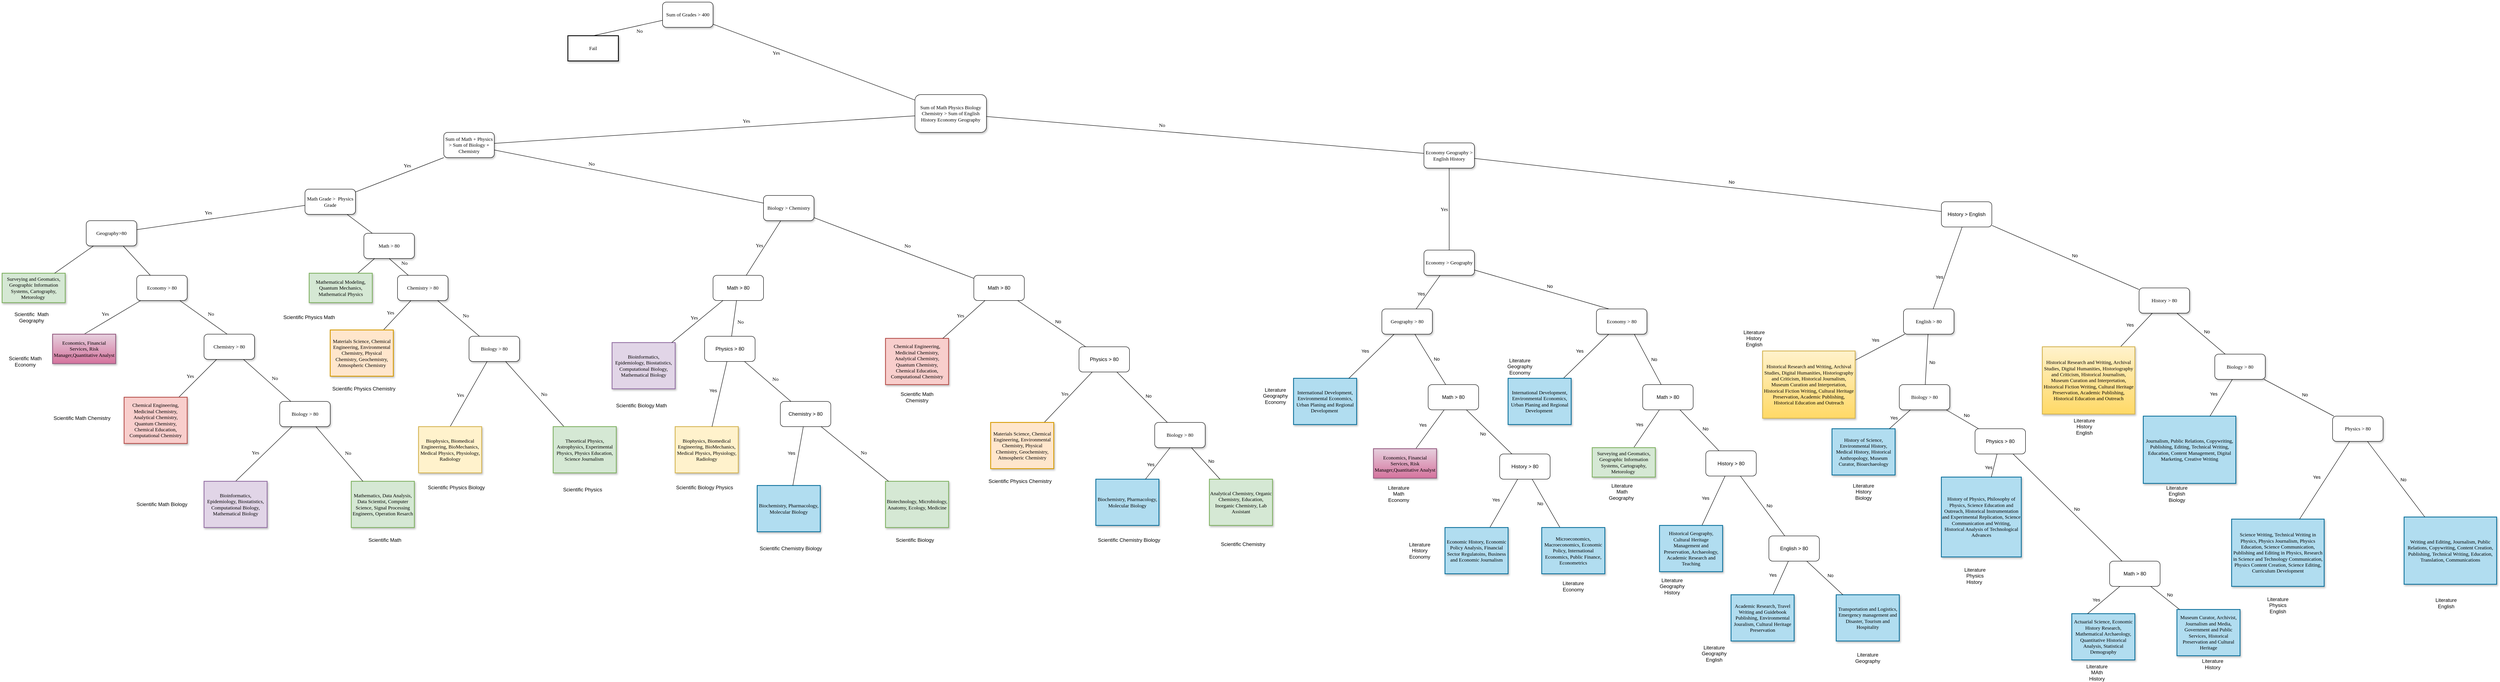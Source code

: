 <mxfile version="13.9.9" type="device" pages="2"><diagram name="Page-1" id="10a91c8b-09ff-31b1-d368-03940ed4cc9e"><mxGraphModel dx="5010" dy="2485" grid="1" gridSize="10" guides="1" tooltips="1" connect="1" arrows="1" fold="1" page="1" pageScale="1" pageWidth="1100" pageHeight="850" background="#ffffff" math="0" shadow="0"><root><mxCell id="0"/><mxCell id="1" parent="0"/><mxCell id="62893188c0fa7362-1" value="Sum of Grades &amp;gt; 400" style="whiteSpace=wrap;html=1;rounded=1;shadow=1;labelBackgroundColor=none;strokeWidth=1;fontFamily=Verdana;fontSize=12;align=center;" parent="1" vertex="1"><mxGeometry x="700" y="30" width="120" height="60" as="geometry"/></mxCell><mxCell id="62893188c0fa7362-2" value="Sum of Math Physics Biology Chemistry &amp;gt; Sum of English History Economy Geography" style="whiteSpace=wrap;html=1;rounded=1;shadow=1;labelBackgroundColor=none;strokeWidth=1;fontFamily=Verdana;fontSize=12;align=center;" parent="1" vertex="1"><mxGeometry x="1300" y="250" width="170" height="90" as="geometry"/></mxCell><mxCell id="62893188c0fa7362-4" value="No" style="rounded=0;html=1;labelBackgroundColor=none;startArrow=none;startFill=0;startSize=5;endArrow=none;endFill=0;endSize=5;jettySize=auto;orthogonalLoop=1;strokeWidth=1;fontFamily=Verdana;fontSize=12;entryX=0.5;entryY=0;entryDx=0;entryDy=0;" parent="1" source="62893188c0fa7362-1" target="62893188c0fa7362-10" edge="1"><mxGeometry x="-0.3" y="13" relative="1" as="geometry"><mxPoint as="offset"/><mxPoint x="797.5" y="170" as="targetPoint"/></mxGeometry></mxCell><mxCell id="62893188c0fa7362-5" value="Yes" style="rounded=0;html=1;labelBackgroundColor=none;startArrow=none;startFill=0;startSize=5;endArrow=none;endFill=0;endSize=5;jettySize=auto;orthogonalLoop=1;strokeWidth=1;fontFamily=Verdana;fontSize=12" parent="1" source="62893188c0fa7362-1" target="62893188c0fa7362-2" edge="1"><mxGeometry x="-0.359" y="-11" relative="1" as="geometry"><mxPoint as="offset"/></mxGeometry></mxCell><mxCell id="62893188c0fa7362-8" value="Sum of Math + Physics &amp;gt; Sum of Biology + Chemistry" style="whiteSpace=wrap;html=1;rounded=1;shadow=1;labelBackgroundColor=none;strokeWidth=1;fontFamily=Verdana;fontSize=12;align=center;" parent="1" vertex="1"><mxGeometry x="180" y="340" width="120" height="60" as="geometry"/></mxCell><mxCell id="62893188c0fa7362-9" value="Economy Geography &amp;gt; English History" style="whiteSpace=wrap;html=1;rounded=1;shadow=1;labelBackgroundColor=none;strokeWidth=1;fontFamily=Verdana;fontSize=12;align=center;" parent="1" vertex="1"><mxGeometry x="2510" y="365" width="120" height="60" as="geometry"/></mxCell><mxCell id="62893188c0fa7362-10" value="Fail" style="whiteSpace=wrap;html=1;rounded=0;shadow=1;labelBackgroundColor=none;strokeWidth=2;fontFamily=Verdana;fontSize=12;align=center;" parent="1" vertex="1"><mxGeometry x="475" y="110" width="120" height="60" as="geometry"/></mxCell><mxCell id="62893188c0fa7362-12" value="Math Grade &amp;gt;&amp;nbsp; Physics Grade" style="whiteSpace=wrap;html=1;rounded=1;shadow=1;labelBackgroundColor=none;strokeWidth=1;fontFamily=Verdana;fontSize=12;align=center;" parent="1" vertex="1"><mxGeometry x="-150" y="475" width="120" height="60" as="geometry"/></mxCell><mxCell id="62893188c0fa7362-13" value="&lt;span&gt;Biology &amp;gt; Chemistry&lt;/span&gt;" style="whiteSpace=wrap;html=1;rounded=1;shadow=1;labelBackgroundColor=none;strokeWidth=1;fontFamily=Verdana;fontSize=12;align=center;" parent="1" vertex="1"><mxGeometry x="940" y="490" width="120" height="60" as="geometry"/></mxCell><mxCell id="62893188c0fa7362-14" value="Yes" style="rounded=0;html=1;labelBackgroundColor=none;startArrow=none;startFill=0;startSize=5;endArrow=none;endFill=0;endSize=5;jettySize=auto;orthogonalLoop=1;strokeWidth=1;fontFamily=Verdana;fontSize=12" parent="1" source="62893188c0fa7362-2" target="62893188c0fa7362-8" edge="1"><mxGeometry x="-0.2" y="-14" relative="1" as="geometry"><mxPoint as="offset"/></mxGeometry></mxCell><mxCell id="62893188c0fa7362-15" value="No" style="rounded=0;html=1;labelBackgroundColor=none;startArrow=none;startFill=0;startSize=5;endArrow=none;endFill=0;endSize=5;jettySize=auto;orthogonalLoop=1;strokeWidth=1;fontFamily=Verdana;fontSize=12" parent="1" source="62893188c0fa7362-2" target="62893188c0fa7362-9" edge="1"><mxGeometry x="-0.2" y="14" relative="1" as="geometry"><mxPoint as="offset"/></mxGeometry></mxCell><mxCell id="62893188c0fa7362-18" value="Yes" style="rounded=0;html=1;labelBackgroundColor=none;startArrow=none;startFill=0;startSize=5;endArrow=none;endFill=0;endSize=5;jettySize=auto;orthogonalLoop=1;strokeWidth=1;fontFamily=Verdana;fontSize=12;exitX=0;exitY=1;exitDx=0;exitDy=0;" parent="1" source="62893188c0fa7362-8" target="62893188c0fa7362-12" edge="1"><mxGeometry x="-0.217" y="-14" relative="1" as="geometry"><mxPoint as="offset"/><mxPoint x="28.261" y="420" as="sourcePoint"/></mxGeometry></mxCell><mxCell id="62893188c0fa7362-19" value="No" style="rounded=0;html=1;labelBackgroundColor=none;startArrow=none;startFill=0;startSize=5;endArrow=none;endFill=0;endSize=5;jettySize=auto;orthogonalLoop=1;strokeWidth=1;fontFamily=Verdana;fontSize=12" parent="1" source="62893188c0fa7362-8" target="62893188c0fa7362-13" edge="1"><mxGeometry x="-0.284" y="12" relative="1" as="geometry"><mxPoint as="offset"/></mxGeometry></mxCell><mxCell id="62893188c0fa7362-24" value="Yes" style="rounded=0;html=1;labelBackgroundColor=none;startArrow=none;startFill=0;startSize=5;endArrow=none;endFill=0;endSize=5;jettySize=auto;orthogonalLoop=1;strokeWidth=1;fontFamily=Verdana;fontSize=12;" parent="1" source="62893188c0fa7362-12" target="_TqHD-kJ5MSAQUWbUPpl-80" edge="1"><mxGeometry x="0.137" y="-16" relative="1" as="geometry"><mxPoint as="offset"/><mxPoint x="-166" y="600" as="targetPoint"/></mxGeometry></mxCell><mxCell id="62893188c0fa7362-25" value="No" style="rounded=0;html=1;labelBackgroundColor=none;startArrow=none;startFill=0;startSize=5;endArrow=none;endFill=0;endSize=5;jettySize=auto;orthogonalLoop=1;strokeWidth=1;fontFamily=Verdana;fontSize=12;exitX=0.5;exitY=1;exitDx=0;exitDy=0;" parent="1" source="_TqHD-kJ5MSAQUWbUPpl-64" target="_TqHD-kJ5MSAQUWbUPpl-16" edge="1"><mxGeometry x="0.137" y="16" relative="1" as="geometry"><mxPoint as="offset"/><mxPoint x="70" y="680" as="targetPoint"/></mxGeometry></mxCell><mxCell id="62893188c0fa7362-26" value="Yes" style="rounded=0;html=1;labelBackgroundColor=none;startArrow=none;startFill=0;startSize=5;endArrow=none;endFill=0;endSize=5;jettySize=auto;orthogonalLoop=1;strokeWidth=1;fontFamily=Verdana;fontSize=12" parent="1" source="62893188c0fa7362-13" target="_TqHD-kJ5MSAQUWbUPpl-26" edge="1"><mxGeometry x="0.003" y="-12" relative="1" as="geometry"><mxPoint as="offset"/><mxPoint x="528.182" y="585" as="targetPoint"/></mxGeometry></mxCell><mxCell id="62893188c0fa7362-27" value="No" style="rounded=0;html=1;labelBackgroundColor=none;startArrow=none;startFill=0;startSize=5;endArrow=none;endFill=0;endSize=5;jettySize=auto;orthogonalLoop=1;strokeWidth=1;fontFamily=Verdana;fontSize=12" parent="1" source="62893188c0fa7362-13" target="_TqHD-kJ5MSAQUWbUPpl-25" edge="1"><mxGeometry x="0.137" y="16" relative="1" as="geometry"><mxPoint as="offset"/><mxPoint x="753.636" y="585" as="targetPoint"/></mxGeometry></mxCell><mxCell id="_TqHD-kJ5MSAQUWbUPpl-1" value="Economy &amp;gt; 80" style="whiteSpace=wrap;html=1;rounded=1;shadow=1;labelBackgroundColor=none;strokeWidth=1;fontFamily=Verdana;fontSize=12;align=center;" vertex="1" parent="1"><mxGeometry x="-550" y="680" width="120" height="60" as="geometry"/></mxCell><mxCell id="_TqHD-kJ5MSAQUWbUPpl-2" value="Yes" style="rounded=0;html=1;labelBackgroundColor=none;startArrow=none;startFill=0;startSize=5;endArrow=none;endFill=0;endSize=5;jettySize=auto;orthogonalLoop=1;strokeWidth=1;fontFamily=Verdana;fontSize=12;entryX=0.5;entryY=0;entryDx=0;entryDy=0;" edge="1" parent="1" source="_TqHD-kJ5MSAQUWbUPpl-1" target="_TqHD-kJ5MSAQUWbUPpl-3"><mxGeometry x="0.137" y="-16" relative="1" as="geometry"><mxPoint as="offset"/><mxPoint x="-549.996" y="760" as="sourcePoint"/><mxPoint x="-640" y="810" as="targetPoint"/></mxGeometry></mxCell><mxCell id="_TqHD-kJ5MSAQUWbUPpl-3" value="Economics, Financial Services, Risk Manager,Quantitative Analyst" style="whiteSpace=wrap;html=1;rounded=0;shadow=1;labelBackgroundColor=none;strokeWidth=2;fontFamily=Verdana;fontSize=12;align=center;fillColor=#e6d0de;strokeColor=#996185;gradientColor=#d5739d;" vertex="1" parent="1"><mxGeometry x="-750" y="820" width="150" height="70" as="geometry"/></mxCell><mxCell id="_TqHD-kJ5MSAQUWbUPpl-4" value="No" style="rounded=0;html=1;labelBackgroundColor=none;startArrow=none;startFill=0;startSize=5;endArrow=none;endFill=0;endSize=5;jettySize=auto;orthogonalLoop=1;strokeWidth=1;fontFamily=Verdana;fontSize=12;entryX=0.5;entryY=0;entryDx=0;entryDy=0;" edge="1" parent="1" source="_TqHD-kJ5MSAQUWbUPpl-1"><mxGeometry x="0.137" y="16" relative="1" as="geometry"><mxPoint as="offset"/><mxPoint x="-449.996" y="760" as="sourcePoint"/><mxPoint x="-335" y="820" as="targetPoint"/></mxGeometry></mxCell><mxCell id="_TqHD-kJ5MSAQUWbUPpl-7" value="Mathematics, Data Analysis, Data Scientist, Computer Science, Signal Processing Engineers, Operation Resarch" style="whiteSpace=wrap;html=1;rounded=0;shadow=1;labelBackgroundColor=none;strokeWidth=2;fontFamily=Verdana;fontSize=12;align=center;fillColor=#d5e8d4;strokeColor=#82b366;" vertex="1" parent="1"><mxGeometry x="-40" y="1170" width="150" height="110" as="geometry"/></mxCell><mxCell id="_TqHD-kJ5MSAQUWbUPpl-8" value="Chemistry &amp;gt; 80" style="whiteSpace=wrap;html=1;rounded=1;shadow=1;labelBackgroundColor=none;strokeWidth=1;fontFamily=Verdana;fontSize=12;align=center;" vertex="1" parent="1"><mxGeometry x="-390" y="820" width="120" height="60" as="geometry"/></mxCell><mxCell id="_TqHD-kJ5MSAQUWbUPpl-9" value="Yes" style="rounded=0;html=1;labelBackgroundColor=none;startArrow=none;startFill=0;startSize=5;endArrow=none;endFill=0;endSize=5;jettySize=auto;orthogonalLoop=1;strokeWidth=1;fontFamily=Verdana;fontSize=12;" edge="1" parent="1" source="_TqHD-kJ5MSAQUWbUPpl-8" target="_TqHD-kJ5MSAQUWbUPpl-15"><mxGeometry x="0.137" y="-16" relative="1" as="geometry"><mxPoint as="offset"/><mxPoint x="-390.005" y="920" as="sourcePoint"/><mxPoint x="-480" y="980" as="targetPoint"/></mxGeometry></mxCell><mxCell id="_TqHD-kJ5MSAQUWbUPpl-10" value="No" style="rounded=0;html=1;labelBackgroundColor=none;startArrow=none;startFill=0;startSize=5;endArrow=none;endFill=0;endSize=5;jettySize=auto;orthogonalLoop=1;strokeWidth=1;fontFamily=Verdana;fontSize=12;" edge="1" parent="1" source="_TqHD-kJ5MSAQUWbUPpl-8" target="_TqHD-kJ5MSAQUWbUPpl-11"><mxGeometry x="0.137" y="16" relative="1" as="geometry"><mxPoint as="offset"/><mxPoint x="-319.997" y="890" as="sourcePoint"/><mxPoint x="-190" y="990" as="targetPoint"/></mxGeometry></mxCell><mxCell id="_TqHD-kJ5MSAQUWbUPpl-11" value="Biology &amp;gt; 80" style="whiteSpace=wrap;html=1;rounded=1;shadow=1;labelBackgroundColor=none;strokeWidth=1;fontFamily=Verdana;fontSize=12;align=center;" vertex="1" parent="1"><mxGeometry x="-210" y="980" width="120" height="60" as="geometry"/></mxCell><mxCell id="_TqHD-kJ5MSAQUWbUPpl-12" value="No" style="rounded=0;html=1;labelBackgroundColor=none;startArrow=none;startFill=0;startSize=5;endArrow=none;endFill=0;endSize=5;jettySize=auto;orthogonalLoop=1;strokeWidth=1;fontFamily=Verdana;fontSize=12;" edge="1" parent="1" source="_TqHD-kJ5MSAQUWbUPpl-11" target="_TqHD-kJ5MSAQUWbUPpl-7"><mxGeometry x="0.137" y="16" relative="1" as="geometry"><mxPoint as="offset"/><mxPoint x="-130" y="1030" as="sourcePoint"/><mxPoint x="-8.57" y="1170.02" as="targetPoint"/></mxGeometry></mxCell><mxCell id="_TqHD-kJ5MSAQUWbUPpl-13" value="Yes" style="rounded=0;html=1;labelBackgroundColor=none;startArrow=none;startFill=0;startSize=5;endArrow=none;endFill=0;endSize=5;jettySize=auto;orthogonalLoop=1;strokeWidth=1;fontFamily=Verdana;fontSize=12;entryX=0.5;entryY=0;entryDx=0;entryDy=0;" edge="1" parent="1" source="_TqHD-kJ5MSAQUWbUPpl-11" target="_TqHD-kJ5MSAQUWbUPpl-14"><mxGeometry x="0.137" y="-16" relative="1" as="geometry"><mxPoint as="offset"/><mxPoint x="-209.995" y="1080" as="sourcePoint"/><mxPoint x="-310" y="1160" as="targetPoint"/></mxGeometry></mxCell><mxCell id="_TqHD-kJ5MSAQUWbUPpl-14" value="Bioinformatics, Epidemiology, Biostatistics, Computational Biology, Mathematical Biology" style="whiteSpace=wrap;html=1;rounded=0;shadow=1;labelBackgroundColor=none;strokeWidth=2;fontFamily=Verdana;fontSize=12;align=center;fillColor=#e1d5e7;strokeColor=#9673a6;" vertex="1" parent="1"><mxGeometry x="-390" y="1170" width="150" height="110" as="geometry"/></mxCell><mxCell id="_TqHD-kJ5MSAQUWbUPpl-15" value="Chemical Engineering, Medicinal Chemistry, Analytical Chemistry, Quantum Chemistry, Chemical Education, Computational Chemistry" style="whiteSpace=wrap;html=1;rounded=0;shadow=1;labelBackgroundColor=none;strokeWidth=2;fontFamily=Verdana;fontSize=12;align=center;fillColor=#f8cecc;strokeColor=#b85450;" vertex="1" parent="1"><mxGeometry x="-580" y="970" width="150" height="110" as="geometry"/></mxCell><mxCell id="_TqHD-kJ5MSAQUWbUPpl-16" value="Chemistry &amp;gt; 80" style="whiteSpace=wrap;html=1;rounded=1;shadow=1;labelBackgroundColor=none;strokeWidth=1;fontFamily=Verdana;fontSize=12;align=center;" vertex="1" parent="1"><mxGeometry x="70" y="680" width="120" height="60" as="geometry"/></mxCell><mxCell id="_TqHD-kJ5MSAQUWbUPpl-17" value="Yes" style="rounded=0;html=1;labelBackgroundColor=none;startArrow=none;startFill=0;startSize=5;endArrow=none;endFill=0;endSize=5;jettySize=auto;orthogonalLoop=1;strokeWidth=1;fontFamily=Verdana;fontSize=12;" edge="1" source="_TqHD-kJ5MSAQUWbUPpl-16" target="_TqHD-kJ5MSAQUWbUPpl-19" parent="1"><mxGeometry x="0.137" y="-16" relative="1" as="geometry"><mxPoint as="offset"/><mxPoint x="159.995" y="870" as="sourcePoint"/><mxPoint x="70" y="930" as="targetPoint"/></mxGeometry></mxCell><mxCell id="_TqHD-kJ5MSAQUWbUPpl-18" value="Biology &amp;gt; 80" style="whiteSpace=wrap;html=1;rounded=1;shadow=1;labelBackgroundColor=none;strokeWidth=1;fontFamily=Verdana;fontSize=12;align=center;" vertex="1" parent="1"><mxGeometry x="240" y="825" width="120" height="60" as="geometry"/></mxCell><mxCell id="_TqHD-kJ5MSAQUWbUPpl-19" value="Materials Science, Chemical Engineering, Environmental Chemistry, Physical Chemistry, Geochemistry, Atmospheric Chemistry" style="whiteSpace=wrap;html=1;rounded=0;shadow=1;labelBackgroundColor=none;strokeWidth=2;fontFamily=Verdana;fontSize=12;align=center;fillColor=#ffe6cc;strokeColor=#d79b00;" vertex="1" parent="1"><mxGeometry x="-90" y="810" width="150" height="110" as="geometry"/></mxCell><mxCell id="_TqHD-kJ5MSAQUWbUPpl-20" value="Yes" style="rounded=0;html=1;labelBackgroundColor=none;startArrow=none;startFill=0;startSize=5;endArrow=none;endFill=0;endSize=5;jettySize=auto;orthogonalLoop=1;strokeWidth=1;fontFamily=Verdana;fontSize=12;entryX=0.5;entryY=0;entryDx=0;entryDy=0;" edge="1" source="_TqHD-kJ5MSAQUWbUPpl-18" target="_TqHD-kJ5MSAQUWbUPpl-23" parent="1"><mxGeometry x="0.137" y="-16" relative="1" as="geometry"><mxPoint as="offset"/><mxPoint x="340.005" y="1030" as="sourcePoint"/><mxPoint x="240" y="1110" as="targetPoint"/></mxGeometry></mxCell><mxCell id="_TqHD-kJ5MSAQUWbUPpl-21" value="No" style="rounded=0;html=1;labelBackgroundColor=none;startArrow=none;startFill=0;startSize=5;endArrow=none;endFill=0;endSize=5;jettySize=auto;orthogonalLoop=1;strokeWidth=1;fontFamily=Verdana;fontSize=12;" edge="1" source="_TqHD-kJ5MSAQUWbUPpl-18" target="_TqHD-kJ5MSAQUWbUPpl-22" parent="1"><mxGeometry x="0.137" y="16" relative="1" as="geometry"><mxPoint as="offset"/><mxPoint x="420" y="980" as="sourcePoint"/><mxPoint x="541.43" y="1120.02" as="targetPoint"/></mxGeometry></mxCell><mxCell id="_TqHD-kJ5MSAQUWbUPpl-22" value="Theortical Physics, Astrophysics, Experimental Physics, Physics Education, Science Journalism&amp;nbsp;" style="whiteSpace=wrap;html=1;rounded=0;shadow=1;labelBackgroundColor=none;strokeWidth=2;fontFamily=Verdana;fontSize=12;align=center;fillColor=#d5e8d4;strokeColor=#82b366;" vertex="1" parent="1"><mxGeometry x="440" y="1040" width="150" height="110" as="geometry"/></mxCell><mxCell id="_TqHD-kJ5MSAQUWbUPpl-23" value="Biophysics, Biomedical Engineering, BioMechanics, Medical Physics, Physiology, Radiology" style="whiteSpace=wrap;html=1;rounded=0;shadow=1;labelBackgroundColor=none;strokeWidth=2;fontFamily=Verdana;fontSize=12;align=center;fillColor=#fff2cc;strokeColor=#d6b656;" vertex="1" parent="1"><mxGeometry x="120" y="1040" width="150" height="110" as="geometry"/></mxCell><mxCell id="_TqHD-kJ5MSAQUWbUPpl-24" value="No" style="rounded=0;html=1;labelBackgroundColor=none;startArrow=none;startFill=0;startSize=5;endArrow=none;endFill=0;endSize=5;jettySize=auto;orthogonalLoop=1;strokeWidth=1;fontFamily=Verdana;fontSize=12;" edge="1" parent="1" source="_TqHD-kJ5MSAQUWbUPpl-16" target="_TqHD-kJ5MSAQUWbUPpl-18"><mxGeometry x="0.137" y="16" relative="1" as="geometry"><mxPoint as="offset"/><mxPoint x="270" y="850" as="sourcePoint"/><mxPoint x="-173.75" y="990" as="targetPoint"/></mxGeometry></mxCell><mxCell id="_TqHD-kJ5MSAQUWbUPpl-25" value="Math &amp;gt; 80" style="rounded=1;whiteSpace=wrap;html=1;" vertex="1" parent="1"><mxGeometry x="1440" y="680" width="120" height="60" as="geometry"/></mxCell><mxCell id="_TqHD-kJ5MSAQUWbUPpl-26" value="Math &amp;gt; 80" style="rounded=1;whiteSpace=wrap;html=1;" vertex="1" parent="1"><mxGeometry x="820" y="680" width="120" height="60" as="geometry"/></mxCell><mxCell id="_TqHD-kJ5MSAQUWbUPpl-27" value="Bioinformatics, Epidemiology, Biostatistics, Computational Biology, Mathematical Biology" style="whiteSpace=wrap;html=1;rounded=0;shadow=1;labelBackgroundColor=none;strokeWidth=2;fontFamily=Verdana;fontSize=12;align=center;fillColor=#e1d5e7;strokeColor=#9673a6;" vertex="1" parent="1"><mxGeometry x="580" y="840" width="150" height="110" as="geometry"/></mxCell><mxCell id="_TqHD-kJ5MSAQUWbUPpl-28" value="Yes" style="rounded=0;html=1;labelBackgroundColor=none;startArrow=none;startFill=0;startSize=5;endArrow=none;endFill=0;endSize=5;jettySize=auto;orthogonalLoop=1;strokeWidth=1;fontFamily=Verdana;fontSize=12;" edge="1" parent="1" source="_TqHD-kJ5MSAQUWbUPpl-26" target="_TqHD-kJ5MSAQUWbUPpl-27"><mxGeometry x="0.003" y="-12" relative="1" as="geometry"><mxPoint as="offset"/><mxPoint x="375.004" y="590" as="sourcePoint"/><mxPoint x="305.656" y="645" as="targetPoint"/></mxGeometry></mxCell><mxCell id="_TqHD-kJ5MSAQUWbUPpl-29" value="No" style="rounded=0;html=1;labelBackgroundColor=none;startArrow=none;startFill=0;startSize=5;endArrow=none;endFill=0;endSize=5;jettySize=auto;orthogonalLoop=1;strokeWidth=1;fontFamily=Verdana;fontSize=12" edge="1" parent="1" source="_TqHD-kJ5MSAQUWbUPpl-26" target="_TqHD-kJ5MSAQUWbUPpl-30"><mxGeometry x="0.137" y="16" relative="1" as="geometry"><mxPoint as="offset"/><mxPoint x="648.26" y="735" as="sourcePoint"/><mxPoint x="670" y="740" as="targetPoint"/></mxGeometry></mxCell><mxCell id="_TqHD-kJ5MSAQUWbUPpl-30" value="Physics &amp;gt; 80" style="rounded=1;whiteSpace=wrap;html=1;" vertex="1" parent="1"><mxGeometry x="800" y="825" width="120" height="60" as="geometry"/></mxCell><mxCell id="_TqHD-kJ5MSAQUWbUPpl-31" value="Biophysics, Biomedical Engineering, BioMechanics, Medical Physics, Physiology, Radiology" style="whiteSpace=wrap;html=1;rounded=0;shadow=1;labelBackgroundColor=none;strokeWidth=2;fontFamily=Verdana;fontSize=12;align=center;fillColor=#fff2cc;strokeColor=#d6b656;" vertex="1" parent="1"><mxGeometry x="730" y="1040" width="150" height="110" as="geometry"/></mxCell><mxCell id="_TqHD-kJ5MSAQUWbUPpl-32" value="Yes" style="endArrow=none;html=1;" edge="1" parent="1" source="_TqHD-kJ5MSAQUWbUPpl-31" target="_TqHD-kJ5MSAQUWbUPpl-30"><mxGeometry x="0.056" y="17" width="50" height="50" relative="1" as="geometry"><mxPoint x="720" y="898.235" as="sourcePoint"/><mxPoint x="420" y="940" as="targetPoint"/><mxPoint as="offset"/></mxGeometry></mxCell><mxCell id="_TqHD-kJ5MSAQUWbUPpl-33" value="Chemistry &amp;gt; 80" style="rounded=1;whiteSpace=wrap;html=1;" vertex="1" parent="1"><mxGeometry x="980" y="980" width="120" height="60" as="geometry"/></mxCell><mxCell id="_TqHD-kJ5MSAQUWbUPpl-34" value="No" style="rounded=0;html=1;labelBackgroundColor=none;startArrow=none;startFill=0;startSize=5;endArrow=none;endFill=0;endSize=5;jettySize=auto;orthogonalLoop=1;strokeWidth=1;fontFamily=Verdana;fontSize=12;" edge="1" parent="1" source="_TqHD-kJ5MSAQUWbUPpl-30" target="_TqHD-kJ5MSAQUWbUPpl-33"><mxGeometry x="0.137" y="16" relative="1" as="geometry"><mxPoint as="offset"/><mxPoint x="645.5" y="710" as="sourcePoint"/><mxPoint x="699.5" y="750" as="targetPoint"/></mxGeometry></mxCell><mxCell id="_TqHD-kJ5MSAQUWbUPpl-35" value="Biochemistry, Pharmacology, Molecular Biology" style="whiteSpace=wrap;html=1;rounded=0;shadow=1;labelBackgroundColor=none;strokeWidth=2;fontFamily=Verdana;fontSize=12;align=center;fillColor=#b1ddf0;strokeColor=#10739e;" vertex="1" parent="1"><mxGeometry x="925" y="1180" width="150" height="110" as="geometry"/></mxCell><mxCell id="_TqHD-kJ5MSAQUWbUPpl-36" value="Yes" style="endArrow=none;html=1;" edge="1" parent="1" source="_TqHD-kJ5MSAQUWbUPpl-35" target="_TqHD-kJ5MSAQUWbUPpl-33"><mxGeometry x="0.056" y="17" width="50" height="50" relative="1" as="geometry"><mxPoint x="620.003" y="960" as="sourcePoint"/><mxPoint x="661.215" y="880" as="targetPoint"/><mxPoint as="offset"/></mxGeometry></mxCell><mxCell id="_TqHD-kJ5MSAQUWbUPpl-37" value="Biotechnology, Microbiology, Anatomy, Ecology, Medicine" style="whiteSpace=wrap;html=1;rounded=0;shadow=1;labelBackgroundColor=none;strokeWidth=2;fontFamily=Verdana;fontSize=12;align=center;fillColor=#d5e8d4;strokeColor=#82b366;" vertex="1" parent="1"><mxGeometry x="1230" y="1170" width="150" height="110" as="geometry"/></mxCell><mxCell id="_TqHD-kJ5MSAQUWbUPpl-38" value="No" style="rounded=0;html=1;labelBackgroundColor=none;startArrow=none;startFill=0;startSize=5;endArrow=none;endFill=0;endSize=5;jettySize=auto;orthogonalLoop=1;strokeWidth=1;fontFamily=Verdana;fontSize=12;" edge="1" parent="1" source="_TqHD-kJ5MSAQUWbUPpl-33" target="_TqHD-kJ5MSAQUWbUPpl-37"><mxGeometry x="0.137" y="16" relative="1" as="geometry"><mxPoint as="offset"/><mxPoint x="770" y="890" as="sourcePoint"/><mxPoint x="732.143" y="840" as="targetPoint"/></mxGeometry></mxCell><mxCell id="_TqHD-kJ5MSAQUWbUPpl-39" value="Chemical Engineering, Medicinal Chemistry, Analytical Chemistry, Quantum Chemistry, Chemical Education, Computational Chemistry" style="whiteSpace=wrap;html=1;rounded=0;shadow=1;labelBackgroundColor=none;strokeWidth=2;fontFamily=Verdana;fontSize=12;align=center;fillColor=#f8cecc;strokeColor=#b85450;" vertex="1" parent="1"><mxGeometry x="1230" y="830" width="150" height="110" as="geometry"/></mxCell><mxCell id="_TqHD-kJ5MSAQUWbUPpl-40" value="Physics &amp;gt; 80" style="rounded=1;whiteSpace=wrap;html=1;" vertex="1" parent="1"><mxGeometry x="1690" y="850" width="120" height="60" as="geometry"/></mxCell><mxCell id="_TqHD-kJ5MSAQUWbUPpl-41" value="Biology &amp;gt; 80" style="whiteSpace=wrap;html=1;rounded=1;shadow=1;labelBackgroundColor=none;strokeWidth=1;fontFamily=Verdana;fontSize=12;align=center;" vertex="1" parent="1"><mxGeometry x="1870" y="1030" width="120" height="60" as="geometry"/></mxCell><mxCell id="_TqHD-kJ5MSAQUWbUPpl-42" value="Yes" style="rounded=0;html=1;labelBackgroundColor=none;startArrow=none;startFill=0;startSize=5;endArrow=none;endFill=0;endSize=5;jettySize=auto;orthogonalLoop=1;strokeWidth=1;fontFamily=Verdana;fontSize=12;" edge="1" parent="1" source="_TqHD-kJ5MSAQUWbUPpl-25" target="_TqHD-kJ5MSAQUWbUPpl-39"><mxGeometry x="0.003" y="-12" relative="1" as="geometry"><mxPoint as="offset"/><mxPoint x="991.053" y="560.0" as="sourcePoint"/><mxPoint x="1280" y="820" as="targetPoint"/></mxGeometry></mxCell><mxCell id="_TqHD-kJ5MSAQUWbUPpl-43" value="No" style="endArrow=none;html=1;" edge="1" parent="1" source="_TqHD-kJ5MSAQUWbUPpl-25" target="_TqHD-kJ5MSAQUWbUPpl-40"><mxGeometry x="0.098" y="13" width="50" height="50" relative="1" as="geometry"><mxPoint x="1540" y="740" as="sourcePoint"/><mxPoint x="1590" y="690" as="targetPoint"/><mxPoint as="offset"/></mxGeometry></mxCell><mxCell id="_TqHD-kJ5MSAQUWbUPpl-44" value="Yes" style="rounded=0;html=1;labelBackgroundColor=none;startArrow=none;startFill=0;startSize=5;endArrow=none;endFill=0;endSize=5;jettySize=auto;orthogonalLoop=1;strokeWidth=1;fontFamily=Verdana;fontSize=12;" edge="1" parent="1" source="_TqHD-kJ5MSAQUWbUPpl-40" target="_TqHD-kJ5MSAQUWbUPpl-45"><mxGeometry x="0.003" y="-12" relative="1" as="geometry"><mxPoint as="offset"/><mxPoint x="1649.649" y="979.41" as="sourcePoint"/><mxPoint x="1610" y="1000" as="targetPoint"/></mxGeometry></mxCell><mxCell id="_TqHD-kJ5MSAQUWbUPpl-45" value="Materials Science, Chemical Engineering, Environmental Chemistry, Physical Chemistry, Geochemistry, Atmospheric Chemistry" style="whiteSpace=wrap;html=1;rounded=0;shadow=1;labelBackgroundColor=none;strokeWidth=2;fontFamily=Verdana;fontSize=12;align=center;fillColor=#ffe6cc;strokeColor=#d79b00;" vertex="1" parent="1"><mxGeometry x="1480" y="1030" width="150" height="110" as="geometry"/></mxCell><mxCell id="_TqHD-kJ5MSAQUWbUPpl-46" value="No" style="endArrow=none;html=1;" edge="1" parent="1" source="_TqHD-kJ5MSAQUWbUPpl-40" target="_TqHD-kJ5MSAQUWbUPpl-41"><mxGeometry x="0.098" y="13" width="50" height="50" relative="1" as="geometry"><mxPoint x="1554.118" y="750" as="sourcePoint"/><mxPoint x="1715.882" y="860" as="targetPoint"/><mxPoint as="offset"/></mxGeometry></mxCell><mxCell id="_TqHD-kJ5MSAQUWbUPpl-47" value="Biochemistry, Pharmacology, Molecular Biology" style="whiteSpace=wrap;html=1;rounded=0;shadow=1;labelBackgroundColor=none;strokeWidth=2;fontFamily=Verdana;fontSize=12;align=center;fillColor=#b1ddf0;strokeColor=#10739e;" vertex="1" parent="1"><mxGeometry x="1730" y="1165" width="150" height="110" as="geometry"/></mxCell><mxCell id="_TqHD-kJ5MSAQUWbUPpl-48" value="Yes" style="endArrow=none;html=1;" edge="1" parent="1" source="_TqHD-kJ5MSAQUWbUPpl-47" target="_TqHD-kJ5MSAQUWbUPpl-41"><mxGeometry x="-0.265" y="12" width="50" height="50" relative="1" as="geometry"><mxPoint x="1060" y="850" as="sourcePoint"/><mxPoint x="1910" y="1080" as="targetPoint"/><mxPoint as="offset"/></mxGeometry></mxCell><mxCell id="_TqHD-kJ5MSAQUWbUPpl-49" value="Analytical Chemistry, Organic Chemistry, Education, Inorganic Chemistry, Lab Assistant" style="whiteSpace=wrap;html=1;rounded=0;shadow=1;labelBackgroundColor=none;strokeWidth=2;fontFamily=Verdana;fontSize=12;align=center;fillColor=#d5e8d4;strokeColor=#82b366;" vertex="1" parent="1"><mxGeometry x="2000" y="1165" width="150" height="110" as="geometry"/></mxCell><mxCell id="_TqHD-kJ5MSAQUWbUPpl-50" value="No" style="endArrow=none;html=1;" edge="1" parent="1" source="_TqHD-kJ5MSAQUWbUPpl-41" target="_TqHD-kJ5MSAQUWbUPpl-49"><mxGeometry x="0.098" y="13" width="50" height="50" relative="1" as="geometry"><mxPoint x="1790" y="920" as="sourcePoint"/><mxPoint x="1910" y="1040" as="targetPoint"/><mxPoint as="offset"/></mxGeometry></mxCell><mxCell id="_TqHD-kJ5MSAQUWbUPpl-51" value="Scientific Math Economy" style="text;html=1;strokeColor=none;fillColor=none;align=center;verticalAlign=middle;whiteSpace=wrap;rounded=0;" vertex="1" parent="1"><mxGeometry x="-860" y="865" width="90" height="40" as="geometry"/></mxCell><mxCell id="_TqHD-kJ5MSAQUWbUPpl-52" value="Scientific Math Chemistry" style="text;html=1;strokeColor=none;fillColor=none;align=center;verticalAlign=middle;whiteSpace=wrap;rounded=0;" vertex="1" parent="1"><mxGeometry x="-760" y="1000" width="160" height="40" as="geometry"/></mxCell><mxCell id="_TqHD-kJ5MSAQUWbUPpl-53" value="Scientific Math Biology" style="text;html=1;strokeColor=none;fillColor=none;align=center;verticalAlign=middle;whiteSpace=wrap;rounded=0;" vertex="1" parent="1"><mxGeometry x="-570" y="1205" width="160" height="40" as="geometry"/></mxCell><mxCell id="_TqHD-kJ5MSAQUWbUPpl-54" value="Scientific Math" style="text;html=1;strokeColor=none;fillColor=none;align=center;verticalAlign=middle;whiteSpace=wrap;rounded=0;" vertex="1" parent="1"><mxGeometry x="-40" y="1290" width="160" height="40" as="geometry"/></mxCell><mxCell id="_TqHD-kJ5MSAQUWbUPpl-55" value="Scientific Physics" style="text;html=1;strokeColor=none;fillColor=none;align=center;verticalAlign=middle;whiteSpace=wrap;rounded=0;" vertex="1" parent="1"><mxGeometry x="430" y="1170" width="160" height="40" as="geometry"/></mxCell><mxCell id="_TqHD-kJ5MSAQUWbUPpl-56" value="Scientific Biology" style="text;html=1;strokeColor=none;fillColor=none;align=center;verticalAlign=middle;whiteSpace=wrap;rounded=0;" vertex="1" parent="1"><mxGeometry x="1220" y="1290" width="160" height="40" as="geometry"/></mxCell><mxCell id="_TqHD-kJ5MSAQUWbUPpl-57" value="Scientific Chemistry Biology" style="text;html=1;strokeColor=none;fillColor=none;align=center;verticalAlign=middle;whiteSpace=wrap;rounded=0;" vertex="1" parent="1"><mxGeometry x="925" y="1310" width="160" height="40" as="geometry"/></mxCell><mxCell id="_TqHD-kJ5MSAQUWbUPpl-58" value="Scientific Biology Physics" style="text;html=1;strokeColor=none;fillColor=none;align=center;verticalAlign=middle;whiteSpace=wrap;rounded=0;" vertex="1" parent="1"><mxGeometry x="720" y="1165" width="160" height="40" as="geometry"/></mxCell><mxCell id="_TqHD-kJ5MSAQUWbUPpl-59" value="Scientific Biology Math" style="text;html=1;strokeColor=none;fillColor=none;align=center;verticalAlign=middle;whiteSpace=wrap;rounded=0;" vertex="1" parent="1"><mxGeometry x="570" y="970" width="160" height="40" as="geometry"/></mxCell><mxCell id="_TqHD-kJ5MSAQUWbUPpl-60" value="Scientific Chemistry" style="text;html=1;strokeColor=none;fillColor=none;align=center;verticalAlign=middle;whiteSpace=wrap;rounded=0;" vertex="1" parent="1"><mxGeometry x="2000" y="1300" width="160" height="40" as="geometry"/></mxCell><mxCell id="_TqHD-kJ5MSAQUWbUPpl-61" value="Scientific Chemistry Biology" style="text;html=1;strokeColor=none;fillColor=none;align=center;verticalAlign=middle;whiteSpace=wrap;rounded=0;" vertex="1" parent="1"><mxGeometry x="1729" y="1290" width="160" height="40" as="geometry"/></mxCell><mxCell id="_TqHD-kJ5MSAQUWbUPpl-62" value="Scientific Physics Chemistry" style="text;html=1;strokeColor=none;fillColor=none;align=center;verticalAlign=middle;whiteSpace=wrap;rounded=0;" vertex="1" parent="1"><mxGeometry x="-90" y="930" width="160" height="40" as="geometry"/></mxCell><mxCell id="_TqHD-kJ5MSAQUWbUPpl-63" value="Scientific Physics Biology" style="text;html=1;strokeColor=none;fillColor=none;align=center;verticalAlign=middle;whiteSpace=wrap;rounded=0;" vertex="1" parent="1"><mxGeometry x="130" y="1165" width="160" height="40" as="geometry"/></mxCell><mxCell id="_TqHD-kJ5MSAQUWbUPpl-64" value="Math &amp;gt; 80" style="whiteSpace=wrap;html=1;rounded=1;shadow=1;labelBackgroundColor=none;strokeWidth=1;fontFamily=Verdana;fontSize=12;align=center;" vertex="1" parent="1"><mxGeometry x="-10" y="580" width="120" height="60" as="geometry"/></mxCell><mxCell id="_TqHD-kJ5MSAQUWbUPpl-65" value="" style="endArrow=none;html=1;" edge="1" parent="1" source="_TqHD-kJ5MSAQUWbUPpl-64" target="62893188c0fa7362-12"><mxGeometry width="50" height="50" relative="1" as="geometry"><mxPoint x="140" y="840" as="sourcePoint"/><mxPoint x="190" y="790" as="targetPoint"/></mxGeometry></mxCell><mxCell id="_TqHD-kJ5MSAQUWbUPpl-66" value="" style="endArrow=none;html=1;" edge="1" parent="1" source="_TqHD-kJ5MSAQUWbUPpl-68" target="_TqHD-kJ5MSAQUWbUPpl-64"><mxGeometry width="50" height="50" relative="1" as="geometry"><mxPoint x="-20" y="690" as="sourcePoint"/><mxPoint x="190" y="790" as="targetPoint"/></mxGeometry></mxCell><mxCell id="_TqHD-kJ5MSAQUWbUPpl-68" value="Mathematical Modeling, Quantum Mechanics, Mathematical Physics" style="whiteSpace=wrap;html=1;rounded=0;shadow=1;labelBackgroundColor=none;strokeWidth=2;fontFamily=Verdana;fontSize=12;align=center;fillColor=#d5e8d4;strokeColor=#82b366;" vertex="1" parent="1"><mxGeometry x="-140" y="675" width="150" height="70" as="geometry"/></mxCell><mxCell id="_TqHD-kJ5MSAQUWbUPpl-69" value="No" style="endArrow=none;html=1;" edge="1" parent="1" source="62893188c0fa7362-9" target="_TqHD-kJ5MSAQUWbUPpl-71"><mxGeometry x="0.098" y="13" width="50" height="50" relative="1" as="geometry"><mxPoint x="2209.998" y="490" as="sourcePoint"/><mxPoint x="2310" y="510" as="targetPoint"/><mxPoint as="offset"/></mxGeometry></mxCell><mxCell id="_TqHD-kJ5MSAQUWbUPpl-70" value="Yes" style="rounded=0;html=1;labelBackgroundColor=none;startArrow=none;startFill=0;startSize=5;endArrow=none;endFill=0;endSize=5;jettySize=auto;orthogonalLoop=1;strokeWidth=1;fontFamily=Verdana;fontSize=12;" edge="1" parent="1" source="62893188c0fa7362-9" target="_TqHD-kJ5MSAQUWbUPpl-75"><mxGeometry x="0.003" y="-12" relative="1" as="geometry"><mxPoint as="offset"/><mxPoint x="1970.281" y="535" as="sourcePoint"/><mxPoint x="2570" y="610" as="targetPoint"/></mxGeometry></mxCell><mxCell id="_TqHD-kJ5MSAQUWbUPpl-71" value="History &amp;gt; English" style="rounded=1;whiteSpace=wrap;html=1;" vertex="1" parent="1"><mxGeometry x="3740" y="505" width="120" height="60" as="geometry"/></mxCell><mxCell id="_TqHD-kJ5MSAQUWbUPpl-74" value="Yes" style="endArrow=none;html=1;" edge="1" source="_TqHD-kJ5MSAQUWbUPpl-95" target="_TqHD-kJ5MSAQUWbUPpl-75" parent="1"><mxGeometry x="-0.265" y="12" width="50" height="50" relative="1" as="geometry"><mxPoint x="2487.969" y="755" as="sourcePoint"/><mxPoint x="2550" y="670" as="targetPoint"/><mxPoint as="offset"/></mxGeometry></mxCell><mxCell id="_TqHD-kJ5MSAQUWbUPpl-75" value="Economy &amp;gt; Geography" style="whiteSpace=wrap;html=1;rounded=1;shadow=1;labelBackgroundColor=none;strokeWidth=1;fontFamily=Verdana;fontSize=12;align=center;" vertex="1" parent="1"><mxGeometry x="2510" y="620" width="120" height="60" as="geometry"/></mxCell><mxCell id="_TqHD-kJ5MSAQUWbUPpl-76" value="No" style="endArrow=none;html=1;entryX=0.25;entryY=0;entryDx=0;entryDy=0;" edge="1" source="_TqHD-kJ5MSAQUWbUPpl-75" target="_TqHD-kJ5MSAQUWbUPpl-118" parent="1"><mxGeometry x="0.098" y="13" width="50" height="50" relative="1" as="geometry"><mxPoint x="2430" y="510" as="sourcePoint"/><mxPoint x="2880" y="710" as="targetPoint"/><mxPoint as="offset"/></mxGeometry></mxCell><mxCell id="_TqHD-kJ5MSAQUWbUPpl-80" value="Geography&amp;gt;80" style="whiteSpace=wrap;html=1;rounded=1;shadow=1;labelBackgroundColor=none;strokeWidth=1;fontFamily=Verdana;fontSize=12;align=center;" vertex="1" parent="1"><mxGeometry x="-670" y="550" width="120" height="60" as="geometry"/></mxCell><mxCell id="_TqHD-kJ5MSAQUWbUPpl-81" value="" style="endArrow=none;html=1;" edge="1" parent="1" source="_TqHD-kJ5MSAQUWbUPpl-1" target="_TqHD-kJ5MSAQUWbUPpl-80"><mxGeometry width="50" height="50" relative="1" as="geometry"><mxPoint x="-180" y="930" as="sourcePoint"/><mxPoint x="-130" y="880" as="targetPoint"/></mxGeometry></mxCell><mxCell id="_TqHD-kJ5MSAQUWbUPpl-82" value="Surveying and Geomatics, Geographic Information Systems, Cartography, Metorology&amp;nbsp;" style="whiteSpace=wrap;html=1;rounded=0;shadow=1;labelBackgroundColor=none;strokeWidth=2;fontFamily=Verdana;fontSize=12;align=center;fillColor=#d5e8d4;strokeColor=#82b366;" vertex="1" parent="1"><mxGeometry x="-870" y="675" width="150" height="70" as="geometry"/></mxCell><mxCell id="_TqHD-kJ5MSAQUWbUPpl-83" value="" style="endArrow=none;html=1;" edge="1" parent="1" source="_TqHD-kJ5MSAQUWbUPpl-82" target="_TqHD-kJ5MSAQUWbUPpl-80"><mxGeometry width="50" height="50" relative="1" as="geometry"><mxPoint x="-420" y="930" as="sourcePoint"/><mxPoint x="-370" y="880" as="targetPoint"/></mxGeometry></mxCell><mxCell id="_TqHD-kJ5MSAQUWbUPpl-84" value="Scientific&amp;nbsp; Math Geography" style="text;html=1;strokeColor=none;fillColor=none;align=center;verticalAlign=middle;whiteSpace=wrap;rounded=0;" vertex="1" parent="1"><mxGeometry x="-860" y="760" width="120" height="40" as="geometry"/></mxCell><mxCell id="_TqHD-kJ5MSAQUWbUPpl-85" value="Scientific Physics Math" style="text;html=1;strokeColor=none;fillColor=none;align=center;verticalAlign=middle;whiteSpace=wrap;rounded=0;" vertex="1" parent="1"><mxGeometry x="-220" y="760" width="160" height="40" as="geometry"/></mxCell><mxCell id="_TqHD-kJ5MSAQUWbUPpl-86" value="Scientific Physics Chemistry" style="text;html=1;strokeColor=none;fillColor=none;align=center;verticalAlign=middle;whiteSpace=wrap;rounded=0;" vertex="1" parent="1"><mxGeometry x="1470" y="1150" width="160" height="40" as="geometry"/></mxCell><mxCell id="_TqHD-kJ5MSAQUWbUPpl-88" value="Scientific Math Chemistry" style="text;html=1;strokeColor=none;fillColor=none;align=center;verticalAlign=middle;whiteSpace=wrap;rounded=0;" vertex="1" parent="1"><mxGeometry x="1260" y="960" width="90" height="20" as="geometry"/></mxCell><mxCell id="_TqHD-kJ5MSAQUWbUPpl-90" value="Yes" style="endArrow=none;html=1;" edge="1" parent="1" source="_TqHD-kJ5MSAQUWbUPpl-150" target="_TqHD-kJ5MSAQUWbUPpl-71"><mxGeometry x="-0.265" y="12" width="50" height="50" relative="1" as="geometry"><mxPoint x="3730" y="655" as="sourcePoint"/><mxPoint x="3788.592" y="620" as="targetPoint"/><mxPoint as="offset"/></mxGeometry></mxCell><mxCell id="_TqHD-kJ5MSAQUWbUPpl-91" value="No" style="endArrow=none;html=1;" edge="1" parent="1" source="_TqHD-kJ5MSAQUWbUPpl-71" target="_TqHD-kJ5MSAQUWbUPpl-164"><mxGeometry x="0.098" y="13" width="50" height="50" relative="1" as="geometry"><mxPoint x="3839.217" y="620" as="sourcePoint"/><mxPoint x="3950" y="760" as="targetPoint"/><mxPoint as="offset"/></mxGeometry></mxCell><mxCell id="_TqHD-kJ5MSAQUWbUPpl-94" value="International Development, Environmental Economics, Urban Planing and Regional Development&amp;nbsp;" style="whiteSpace=wrap;html=1;rounded=0;shadow=1;labelBackgroundColor=none;strokeWidth=2;fontFamily=Verdana;fontSize=12;align=center;fillColor=#b1ddf0;strokeColor=#10739e;" vertex="1" parent="1"><mxGeometry x="2200" y="925" width="150" height="110" as="geometry"/></mxCell><mxCell id="_TqHD-kJ5MSAQUWbUPpl-95" value="Geography &amp;gt; 80" style="whiteSpace=wrap;html=1;rounded=1;shadow=1;labelBackgroundColor=none;strokeWidth=1;fontFamily=Verdana;fontSize=12;align=center;" vertex="1" parent="1"><mxGeometry x="2410" y="760" width="120" height="60" as="geometry"/></mxCell><mxCell id="_TqHD-kJ5MSAQUWbUPpl-96" value="Literature Geography Economy" style="text;html=1;strokeColor=none;fillColor=none;align=center;verticalAlign=middle;whiteSpace=wrap;rounded=0;" vertex="1" parent="1"><mxGeometry x="2137" y="957" width="40" height="20" as="geometry"/></mxCell><mxCell id="_TqHD-kJ5MSAQUWbUPpl-98" value="Yes" style="endArrow=none;html=1;" edge="1" parent="1" source="_TqHD-kJ5MSAQUWbUPpl-95" target="_TqHD-kJ5MSAQUWbUPpl-94"><mxGeometry x="0.03" y="-20" width="50" height="50" relative="1" as="geometry"><mxPoint x="2340" y="640" as="sourcePoint"/><mxPoint x="2390" y="590" as="targetPoint"/><mxPoint as="offset"/></mxGeometry></mxCell><mxCell id="_TqHD-kJ5MSAQUWbUPpl-99" value="No" style="endArrow=none;html=1;" edge="1" parent="1" source="_TqHD-kJ5MSAQUWbUPpl-95" target="_TqHD-kJ5MSAQUWbUPpl-100"><mxGeometry x="0.098" y="13" width="50" height="50" relative="1" as="geometry"><mxPoint x="2502.028" y="865" as="sourcePoint"/><mxPoint x="2569.996" y="940" as="targetPoint"/><mxPoint as="offset"/></mxGeometry></mxCell><mxCell id="_TqHD-kJ5MSAQUWbUPpl-100" value="Math &amp;gt; 80" style="rounded=1;whiteSpace=wrap;html=1;" vertex="1" parent="1"><mxGeometry x="2520" y="940" width="120" height="60" as="geometry"/></mxCell><mxCell id="_TqHD-kJ5MSAQUWbUPpl-102" value="Yes" style="endArrow=none;html=1;" edge="1" parent="1" source="_TqHD-kJ5MSAQUWbUPpl-100" target="_TqHD-kJ5MSAQUWbUPpl-116"><mxGeometry x="0.03" y="-20" width="50" height="50" relative="1" as="geometry"><mxPoint x="2477.761" y="1090" as="sourcePoint"/><mxPoint x="2496.552" y="1080" as="targetPoint"/><mxPoint as="offset"/></mxGeometry></mxCell><mxCell id="_TqHD-kJ5MSAQUWbUPpl-104" value="No" style="endArrow=none;html=1;" edge="1" parent="1" source="_TqHD-kJ5MSAQUWbUPpl-129" target="_TqHD-kJ5MSAQUWbUPpl-106"><mxGeometry x="0.098" y="13" width="50" height="50" relative="1" as="geometry"><mxPoint x="2832.564" y="1275" as="sourcePoint"/><mxPoint x="2701.667" y="1110" as="targetPoint"/><mxPoint as="offset"/></mxGeometry></mxCell><mxCell id="_TqHD-kJ5MSAQUWbUPpl-105" value="Math &amp;gt; 80" style="rounded=1;whiteSpace=wrap;html=1;" vertex="1" parent="1"><mxGeometry x="3030" y="940" width="120" height="60" as="geometry"/></mxCell><mxCell id="_TqHD-kJ5MSAQUWbUPpl-106" value="History &amp;gt; 80" style="rounded=1;whiteSpace=wrap;html=1;" vertex="1" parent="1"><mxGeometry x="2690" y="1105" width="120" height="60" as="geometry"/></mxCell><mxCell id="_TqHD-kJ5MSAQUWbUPpl-107" value="Yes" style="endArrow=none;html=1;" edge="1" target="_TqHD-kJ5MSAQUWbUPpl-108" parent="1" source="_TqHD-kJ5MSAQUWbUPpl-106"><mxGeometry x="0.03" y="-20" width="50" height="50" relative="1" as="geometry"><mxPoint x="2659.211" y="1212.5" as="sourcePoint"/><mxPoint x="2610" y="982.5" as="targetPoint"/><mxPoint as="offset"/></mxGeometry></mxCell><mxCell id="_TqHD-kJ5MSAQUWbUPpl-108" value="Economic History, Economic Policy Analysis, Financial Sector Regulatoins, Business and Economic Journalism" style="whiteSpace=wrap;html=1;rounded=0;shadow=1;labelBackgroundColor=none;strokeWidth=2;fontFamily=Verdana;fontSize=12;align=center;fillColor=#b1ddf0;strokeColor=#10739e;" vertex="1" parent="1"><mxGeometry x="2560" y="1280" width="150" height="110" as="geometry"/></mxCell><mxCell id="_TqHD-kJ5MSAQUWbUPpl-109" value="Literature History Economy" style="text;html=1;strokeColor=none;fillColor=none;align=center;verticalAlign=middle;whiteSpace=wrap;rounded=0;" vertex="1" parent="1"><mxGeometry x="2480" y="1325" width="40" height="20" as="geometry"/></mxCell><mxCell id="_TqHD-kJ5MSAQUWbUPpl-110" value="No" style="endArrow=none;html=1;" edge="1" parent="1" source="_TqHD-kJ5MSAQUWbUPpl-106" target="_TqHD-kJ5MSAQUWbUPpl-100"><mxGeometry x="0.098" y="13" width="50" height="50" relative="1" as="geometry"><mxPoint x="2842.564" y="1285" as="sourcePoint"/><mxPoint x="2777.692" y="1175" as="targetPoint"/><mxPoint as="offset"/></mxGeometry></mxCell><mxCell id="_TqHD-kJ5MSAQUWbUPpl-111" value="Literature Math Economy" style="text;html=1;strokeColor=none;fillColor=none;align=center;verticalAlign=middle;whiteSpace=wrap;rounded=0;" vertex="1" parent="1"><mxGeometry x="2430" y="1190" width="40" height="20" as="geometry"/></mxCell><mxCell id="_TqHD-kJ5MSAQUWbUPpl-113" value="Yes" style="endArrow=none;html=1;" edge="1" parent="1" source="_TqHD-kJ5MSAQUWbUPpl-105" target="_TqHD-kJ5MSAQUWbUPpl-115"><mxGeometry x="0.03" y="-20" width="50" height="50" relative="1" as="geometry"><mxPoint x="3057.761" y="1050" as="sourcePoint"/><mxPoint x="2990" y="1100" as="targetPoint"/><mxPoint as="offset"/></mxGeometry></mxCell><mxCell id="_TqHD-kJ5MSAQUWbUPpl-114" value="No" style="endArrow=none;html=1;" edge="1" parent="1" source="_TqHD-kJ5MSAQUWbUPpl-105" target="_TqHD-kJ5MSAQUWbUPpl-130"><mxGeometry x="0.098" y="13" width="50" height="50" relative="1" as="geometry"><mxPoint x="3106.883" y="1050" as="sourcePoint"/><mxPoint x="3210" y="1040" as="targetPoint"/><mxPoint as="offset"/></mxGeometry></mxCell><mxCell id="_TqHD-kJ5MSAQUWbUPpl-115" value="Surveying and Geomatics, Geographic Information Systems, Cartography, Metorology&amp;nbsp;" style="whiteSpace=wrap;html=1;rounded=0;shadow=1;labelBackgroundColor=none;strokeWidth=2;fontFamily=Verdana;fontSize=12;align=center;fillColor=#d5e8d4;strokeColor=#82b366;" vertex="1" parent="1"><mxGeometry x="2910" y="1090" width="150" height="70" as="geometry"/></mxCell><mxCell id="_TqHD-kJ5MSAQUWbUPpl-116" value="Economics, Financial Services, Risk Manager,Quantitative Analyst" style="whiteSpace=wrap;html=1;rounded=0;shadow=1;labelBackgroundColor=none;strokeWidth=2;fontFamily=Verdana;fontSize=12;align=center;fillColor=#e6d0de;strokeColor=#996185;gradientColor=#d5739d;" vertex="1" parent="1"><mxGeometry x="2390" y="1092.5" width="150" height="70" as="geometry"/></mxCell><mxCell id="_TqHD-kJ5MSAQUWbUPpl-118" value="Economy &amp;gt; 80" style="whiteSpace=wrap;html=1;rounded=1;shadow=1;labelBackgroundColor=none;strokeWidth=1;fontFamily=Verdana;fontSize=12;align=center;" vertex="1" parent="1"><mxGeometry x="2920" y="760" width="120" height="60" as="geometry"/></mxCell><mxCell id="_TqHD-kJ5MSAQUWbUPpl-119" value="Yes" style="endArrow=none;html=1;" edge="1" source="_TqHD-kJ5MSAQUWbUPpl-118" target="_TqHD-kJ5MSAQUWbUPpl-120" parent="1"><mxGeometry x="0.03" y="-20" width="50" height="50" relative="1" as="geometry"><mxPoint x="2850" y="640" as="sourcePoint"/><mxPoint x="2900" y="590" as="targetPoint"/><mxPoint as="offset"/></mxGeometry></mxCell><mxCell id="_TqHD-kJ5MSAQUWbUPpl-120" value="International Development, Environmental Economics, Urban Planing and Regional Development&amp;nbsp;" style="whiteSpace=wrap;html=1;rounded=0;shadow=1;labelBackgroundColor=none;strokeWidth=2;fontFamily=Verdana;fontSize=12;align=center;fillColor=#b1ddf0;strokeColor=#10739e;" vertex="1" parent="1"><mxGeometry x="2710" y="925" width="150" height="110" as="geometry"/></mxCell><mxCell id="_TqHD-kJ5MSAQUWbUPpl-121" value="Literature Geography Economy" style="text;html=1;strokeColor=none;fillColor=none;align=center;verticalAlign=middle;whiteSpace=wrap;rounded=0;" vertex="1" parent="1"><mxGeometry x="2718" y="887" width="40" height="20" as="geometry"/></mxCell><mxCell id="_TqHD-kJ5MSAQUWbUPpl-123" value="No" style="endArrow=none;html=1;exitX=0.75;exitY=1;exitDx=0;exitDy=0;" edge="1" parent="1" source="_TqHD-kJ5MSAQUWbUPpl-118" target="_TqHD-kJ5MSAQUWbUPpl-105"><mxGeometry x="0.098" y="13" width="50" height="50" relative="1" as="geometry"><mxPoint x="3459.217" y="785" as="sourcePoint"/><mxPoint x="3527.186" y="860" as="targetPoint"/><mxPoint as="offset"/></mxGeometry></mxCell><mxCell id="_TqHD-kJ5MSAQUWbUPpl-126" value="Transportation and Logistics, Emergency management and Disaster, Tourism and Hospitality" style="whiteSpace=wrap;html=1;rounded=0;shadow=1;labelBackgroundColor=none;strokeWidth=2;fontFamily=Verdana;fontSize=12;align=center;fillColor=#b1ddf0;strokeColor=#10739e;" vertex="1" parent="1"><mxGeometry x="3490" y="1440" width="150" height="110" as="geometry"/></mxCell><mxCell id="_TqHD-kJ5MSAQUWbUPpl-127" value="Literature Geography" style="text;html=1;strokeColor=none;fillColor=none;align=center;verticalAlign=middle;whiteSpace=wrap;rounded=0;" vertex="1" parent="1"><mxGeometry x="3545" y="1580" width="40" height="20" as="geometry"/></mxCell><mxCell id="_TqHD-kJ5MSAQUWbUPpl-128" value="Literature Economy" style="text;html=1;strokeColor=none;fillColor=none;align=center;verticalAlign=middle;whiteSpace=wrap;rounded=0;" vertex="1" parent="1"><mxGeometry x="2845" y="1410" width="40" height="20" as="geometry"/></mxCell><mxCell id="_TqHD-kJ5MSAQUWbUPpl-129" value="Microeconomics, Macroeconomics, Economic Policy, International Economics, Public Finance, Econometrics" style="whiteSpace=wrap;html=1;rounded=0;shadow=1;labelBackgroundColor=none;strokeWidth=2;fontFamily=Verdana;fontSize=12;align=center;fillColor=#b1ddf0;strokeColor=#10739e;" vertex="1" parent="1"><mxGeometry x="2790" y="1280" width="150" height="110" as="geometry"/></mxCell><mxCell id="_TqHD-kJ5MSAQUWbUPpl-130" value="History &amp;gt; 80" style="rounded=1;whiteSpace=wrap;html=1;" vertex="1" parent="1"><mxGeometry x="3180" y="1097.5" width="120" height="60" as="geometry"/></mxCell><mxCell id="_TqHD-kJ5MSAQUWbUPpl-131" value="No" style="endArrow=none;html=1;" edge="1" parent="1" source="_TqHD-kJ5MSAQUWbUPpl-130" target="_TqHD-kJ5MSAQUWbUPpl-134"><mxGeometry x="0.098" y="13" width="50" height="50" relative="1" as="geometry"><mxPoint x="3120.001" y="1157.5" as="sourcePoint"/><mxPoint x="3212.859" y="1255" as="targetPoint"/><mxPoint as="offset"/></mxGeometry></mxCell><mxCell id="_TqHD-kJ5MSAQUWbUPpl-132" value="Yes" style="endArrow=none;html=1;" edge="1" parent="1" source="_TqHD-kJ5MSAQUWbUPpl-130" target="_TqHD-kJ5MSAQUWbUPpl-133"><mxGeometry x="0.03" y="-20" width="50" height="50" relative="1" as="geometry"><mxPoint x="3079.677" y="1010" as="sourcePoint"/><mxPoint x="3130" y="1240" as="targetPoint"/><mxPoint as="offset"/></mxGeometry></mxCell><mxCell id="_TqHD-kJ5MSAQUWbUPpl-133" value="Historical Geography, Cultural Heritage Management and Preservation, Archaeology, Academic Research and Teaching" style="whiteSpace=wrap;html=1;rounded=0;shadow=1;labelBackgroundColor=none;strokeWidth=2;fontFamily=Verdana;fontSize=12;align=center;fillColor=#b1ddf0;strokeColor=#10739e;" vertex="1" parent="1"><mxGeometry x="3070" y="1275" width="150" height="110" as="geometry"/></mxCell><mxCell id="_TqHD-kJ5MSAQUWbUPpl-134" value="English &amp;gt; 80" style="rounded=1;whiteSpace=wrap;html=1;" vertex="1" parent="1"><mxGeometry x="3330" y="1300" width="120" height="60" as="geometry"/></mxCell><mxCell id="_TqHD-kJ5MSAQUWbUPpl-135" value="No" style="endArrow=none;html=1;exitX=0.75;exitY=1;exitDx=0;exitDy=0;" edge="1" parent="1" source="_TqHD-kJ5MSAQUWbUPpl-134" target="_TqHD-kJ5MSAQUWbUPpl-126"><mxGeometry x="0.098" y="13" width="50" height="50" relative="1" as="geometry"><mxPoint x="3272.222" y="1167.5" as="sourcePoint"/><mxPoint x="3377.778" y="1310" as="targetPoint"/><mxPoint as="offset"/></mxGeometry></mxCell><mxCell id="_TqHD-kJ5MSAQUWbUPpl-136" value="Yes" style="endArrow=none;html=1;" edge="1" parent="1" source="_TqHD-kJ5MSAQUWbUPpl-134" target="_TqHD-kJ5MSAQUWbUPpl-138"><mxGeometry x="0.03" y="-20" width="50" height="50" relative="1" as="geometry"><mxPoint x="3235.926" y="1167.5" as="sourcePoint"/><mxPoint x="3330" y="1440" as="targetPoint"/><mxPoint as="offset"/></mxGeometry></mxCell><mxCell id="_TqHD-kJ5MSAQUWbUPpl-138" value="Academic Research, Travel Writing and Guidebook Publishing, Environmental Jouralism, Cultural Heritage Preservation" style="whiteSpace=wrap;html=1;rounded=0;shadow=1;labelBackgroundColor=none;strokeWidth=2;fontFamily=Verdana;fontSize=12;align=center;fillColor=#b1ddf0;strokeColor=#10739e;" vertex="1" parent="1"><mxGeometry x="3240" y="1440" width="150" height="110" as="geometry"/></mxCell><mxCell id="_TqHD-kJ5MSAQUWbUPpl-139" value="Literature Geography History" style="text;html=1;strokeColor=none;fillColor=none;align=center;verticalAlign=middle;whiteSpace=wrap;rounded=0;" vertex="1" parent="1"><mxGeometry x="3080" y="1410" width="40" height="20" as="geometry"/></mxCell><mxCell id="_TqHD-kJ5MSAQUWbUPpl-140" value="Literature Geography English" style="text;html=1;strokeColor=none;fillColor=none;align=center;verticalAlign=middle;whiteSpace=wrap;rounded=0;" vertex="1" parent="1"><mxGeometry x="3180" y="1570" width="40" height="20" as="geometry"/></mxCell><mxCell id="_TqHD-kJ5MSAQUWbUPpl-141" value="Literature Math Geography&amp;nbsp;" style="text;html=1;strokeColor=none;fillColor=none;align=center;verticalAlign=middle;whiteSpace=wrap;rounded=0;" vertex="1" parent="1"><mxGeometry x="2961" y="1185" width="40" height="20" as="geometry"/></mxCell><mxCell id="_TqHD-kJ5MSAQUWbUPpl-142" value="Museum Curator, Archivist, Journalism and Media, Government and Public Services, Historical Preservation and Cultural Heritage" style="whiteSpace=wrap;html=1;rounded=0;shadow=1;labelBackgroundColor=none;strokeWidth=2;fontFamily=Verdana;fontSize=12;align=center;fillColor=#b1ddf0;strokeColor=#10739e;" vertex="1" parent="1"><mxGeometry x="4300" y="1475" width="150" height="110" as="geometry"/></mxCell><mxCell id="_TqHD-kJ5MSAQUWbUPpl-143" value="Literature History" style="text;html=1;strokeColor=none;fillColor=none;align=center;verticalAlign=middle;whiteSpace=wrap;rounded=0;" vertex="1" parent="1"><mxGeometry x="4365" y="1595" width="40" height="20" as="geometry"/></mxCell><mxCell id="_TqHD-kJ5MSAQUWbUPpl-145" value="History of Science, Environmental History, Medical History, Historical Anthropology, Museum Curator,&amp;nbsp;&lt;span class=&quot;ui-provider bte btf btd btg bth bti btj btk btl btm btn bto btp btq btr bts btt btu btv btw btx bty btz bua bub buc bud bue buf bug buh bui buj buk bul&quot; dir=&quot;ltr&quot;&gt;Bioarchaeology&lt;/span&gt;" style="whiteSpace=wrap;html=1;rounded=0;shadow=1;labelBackgroundColor=none;strokeWidth=2;fontFamily=Verdana;fontSize=12;align=center;fillColor=#b1ddf0;strokeColor=#10739e;" vertex="1" parent="1"><mxGeometry x="3480" y="1045" width="150" height="110" as="geometry"/></mxCell><mxCell id="_TqHD-kJ5MSAQUWbUPpl-146" value="Literature History Biology" style="text;html=1;strokeColor=none;fillColor=none;align=center;verticalAlign=middle;whiteSpace=wrap;rounded=0;" vertex="1" parent="1"><mxGeometry x="3535" y="1185" width="40" height="20" as="geometry"/></mxCell><mxCell id="_TqHD-kJ5MSAQUWbUPpl-147" value="Biology &amp;gt; 80" style="whiteSpace=wrap;html=1;rounded=1;shadow=1;labelBackgroundColor=none;strokeWidth=1;fontFamily=Verdana;fontSize=12;align=center;" vertex="1" parent="1"><mxGeometry x="3640" y="940" width="120" height="60" as="geometry"/></mxCell><mxCell id="_TqHD-kJ5MSAQUWbUPpl-148" value="Yes" style="endArrow=none;html=1;" edge="1" parent="1" source="_TqHD-kJ5MSAQUWbUPpl-145" target="_TqHD-kJ5MSAQUWbUPpl-147"><mxGeometry x="-0.265" y="12" width="50" height="50" relative="1" as="geometry"><mxPoint x="3722.245" y="880" as="sourcePoint"/><mxPoint x="3797.755" y="695" as="targetPoint"/><mxPoint as="offset"/></mxGeometry></mxCell><mxCell id="_TqHD-kJ5MSAQUWbUPpl-149" value="No" style="endArrow=none;html=1;" edge="1" parent="1" source="_TqHD-kJ5MSAQUWbUPpl-147" target="_TqHD-kJ5MSAQUWbUPpl-153"><mxGeometry x="0.098" y="13" width="50" height="50" relative="1" as="geometry"><mxPoint x="3832.5" y="695" as="sourcePoint"/><mxPoint x="3850" y="1040" as="targetPoint"/><mxPoint as="offset"/></mxGeometry></mxCell><mxCell id="_TqHD-kJ5MSAQUWbUPpl-150" value="English &amp;gt; 80" style="whiteSpace=wrap;html=1;rounded=1;shadow=1;labelBackgroundColor=none;strokeWidth=1;fontFamily=Verdana;fontSize=12;align=center;" vertex="1" parent="1"><mxGeometry x="3650" y="760" width="120" height="60" as="geometry"/></mxCell><mxCell id="_TqHD-kJ5MSAQUWbUPpl-151" value="Yes" style="endArrow=none;html=1;" edge="1" parent="1" source="_TqHD-kJ5MSAQUWbUPpl-150" target="_TqHD-kJ5MSAQUWbUPpl-161"><mxGeometry x="0.03" y="-20" width="50" height="50" relative="1" as="geometry"><mxPoint x="2959.211" y="830" as="sourcePoint"/><mxPoint x="2851.447" y="935" as="targetPoint"/><mxPoint as="offset"/></mxGeometry></mxCell><mxCell id="_TqHD-kJ5MSAQUWbUPpl-152" value="&lt;span class=&quot;ui-provider bte btf btd btg bth bti btj btk btl btm btn bto btp btq btr bts btt btu btv btw btx bty btz bua bub buc bud bue buf bug buh bui buj buk bul&quot; dir=&quot;ltr&quot;&gt;History of Physics, Philosophy of Physics, Science Education and Outreach, Historical Instrumentation and Experimental Replication, Science Communication and Writing, Historical Analysis of Technological Advances&lt;/span&gt;" style="whiteSpace=wrap;html=1;rounded=0;shadow=1;labelBackgroundColor=none;strokeWidth=2;fontFamily=Verdana;fontSize=12;align=center;fillColor=#b1ddf0;strokeColor=#10739e;" vertex="1" parent="1"><mxGeometry x="3740" y="1160" width="190" height="190" as="geometry"/></mxCell><mxCell id="_TqHD-kJ5MSAQUWbUPpl-153" value="Physics &amp;gt; 80" style="rounded=1;whiteSpace=wrap;html=1;" vertex="1" parent="1"><mxGeometry x="3820" y="1045" width="120" height="60" as="geometry"/></mxCell><mxCell id="_TqHD-kJ5MSAQUWbUPpl-154" value="Yes" style="endArrow=none;html=1;" edge="1" parent="1" source="_TqHD-kJ5MSAQUWbUPpl-152" target="_TqHD-kJ5MSAQUWbUPpl-153"><mxGeometry x="-0.265" y="12" width="50" height="50" relative="1" as="geometry"><mxPoint x="3626.346" y="1055" as="sourcePoint"/><mxPoint x="3676.538" y="1010" as="targetPoint"/><mxPoint as="offset"/></mxGeometry></mxCell><mxCell id="_TqHD-kJ5MSAQUWbUPpl-155" value="No" style="endArrow=none;html=1;" edge="1" parent="1" source="_TqHD-kJ5MSAQUWbUPpl-153" target="_TqHD-kJ5MSAQUWbUPpl-156"><mxGeometry x="0.098" y="13" width="50" height="50" relative="1" as="geometry"><mxPoint x="3761.429" y="1010" as="sourcePoint"/><mxPoint x="3838.571" y="1055" as="targetPoint"/><mxPoint as="offset"/></mxGeometry></mxCell><mxCell id="_TqHD-kJ5MSAQUWbUPpl-156" value="Math &amp;gt; 80" style="rounded=1;whiteSpace=wrap;html=1;" vertex="1" parent="1"><mxGeometry x="4140" y="1360" width="120" height="60" as="geometry"/></mxCell><mxCell id="_TqHD-kJ5MSAQUWbUPpl-157" value="No" style="endArrow=none;html=1;" edge="1" parent="1" source="_TqHD-kJ5MSAQUWbUPpl-156" target="_TqHD-kJ5MSAQUWbUPpl-142"><mxGeometry x="0.098" y="13" width="50" height="50" relative="1" as="geometry"><mxPoint x="4006.0" y="1230" as="sourcePoint"/><mxPoint x="4174" y="1370" as="targetPoint"/><mxPoint as="offset"/></mxGeometry></mxCell><mxCell id="_TqHD-kJ5MSAQUWbUPpl-158" value="&lt;span class=&quot;ui-provider bte btf btd btg bth bti btj btk btl btm btn bto btp btq btr bts btt btu btv btw btx bty btz bua bub buc bud bue buf bug buh bui buj buk bul&quot; dir=&quot;ltr&quot;&gt;Actuarial Science, Economic History Research, Mathematical Archaeology, Quantitative Historical Analysis, Statistical Demography&lt;/span&gt;" style="whiteSpace=wrap;html=1;rounded=0;shadow=1;labelBackgroundColor=none;strokeWidth=2;fontFamily=Verdana;fontSize=12;align=center;fillColor=#b1ddf0;strokeColor=#10739e;" vertex="1" parent="1"><mxGeometry x="4050" y="1485" width="150" height="110" as="geometry"/></mxCell><mxCell id="_TqHD-kJ5MSAQUWbUPpl-159" value="Yes" style="endArrow=none;html=1;exitX=0.25;exitY=0;exitDx=0;exitDy=0;" edge="1" parent="1" source="_TqHD-kJ5MSAQUWbUPpl-158" target="_TqHD-kJ5MSAQUWbUPpl-156"><mxGeometry x="-0.265" y="12" width="50" height="50" relative="1" as="geometry"><mxPoint x="3948.75" y="1285" as="sourcePoint"/><mxPoint x="3962.5" y="1230" as="targetPoint"/><mxPoint as="offset"/></mxGeometry></mxCell><mxCell id="_TqHD-kJ5MSAQUWbUPpl-160" value="Literature Physics History&amp;nbsp;" style="text;html=1;strokeColor=none;fillColor=none;align=center;verticalAlign=middle;whiteSpace=wrap;rounded=0;" vertex="1" parent="1"><mxGeometry x="3800" y="1385" width="40" height="20" as="geometry"/></mxCell><mxCell id="_TqHD-kJ5MSAQUWbUPpl-161" value="&lt;span class=&quot;ui-provider bte btf btd btg bth bti btj btk btl btm btn bto btp btq btr bts btt btu btv btw btx bty btz bua bub buc bud bue buf bug buh bui buj buk bul&quot; dir=&quot;ltr&quot;&gt;Historical Research and Writing, Archival Studies, Digital Humanities, Historiography and Criticism, Historical Journalism, Museum Curation and Interpretation, Historical Fiction Writing, Cultural Heritage Preservation, Academic Publishing, Historical Education and Outreach&lt;/span&gt;" style="whiteSpace=wrap;html=1;rounded=0;shadow=1;labelBackgroundColor=none;strokeWidth=2;fontFamily=Verdana;fontSize=12;align=center;fillColor=#fff2cc;strokeColor=#d6b656;gradientColor=#ffd966;" vertex="1" parent="1"><mxGeometry x="3315" y="860" width="220" height="160" as="geometry"/></mxCell><mxCell id="_TqHD-kJ5MSAQUWbUPpl-162" value="No" style="endArrow=none;html=1;" edge="1" parent="1" source="_TqHD-kJ5MSAQUWbUPpl-150" target="_TqHD-kJ5MSAQUWbUPpl-147"><mxGeometry x="0.098" y="13" width="50" height="50" relative="1" as="geometry"><mxPoint x="3830" y="575" as="sourcePoint"/><mxPoint x="3960" y="770" as="targetPoint"/><mxPoint as="offset"/></mxGeometry></mxCell><mxCell id="_TqHD-kJ5MSAQUWbUPpl-163" value="Literature History English" style="text;html=1;strokeColor=none;fillColor=none;align=center;verticalAlign=middle;whiteSpace=wrap;rounded=0;" vertex="1" parent="1"><mxGeometry x="3275" y="820" width="40" height="20" as="geometry"/></mxCell><mxCell id="_TqHD-kJ5MSAQUWbUPpl-164" value="History &amp;gt; 80" style="whiteSpace=wrap;html=1;rounded=1;shadow=1;labelBackgroundColor=none;strokeWidth=1;fontFamily=Verdana;fontSize=12;align=center;" vertex="1" parent="1"><mxGeometry x="4210" y="710" width="120" height="60" as="geometry"/></mxCell><mxCell id="_TqHD-kJ5MSAQUWbUPpl-166" value="Yes" style="endArrow=none;html=1;" edge="1" parent="1" source="_TqHD-kJ5MSAQUWbUPpl-164" target="_TqHD-kJ5MSAQUWbUPpl-167"><mxGeometry x="0.03" y="-20" width="50" height="50" relative="1" as="geometry"><mxPoint x="3663.0" y="830" as="sourcePoint"/><mxPoint x="3896.542" y="887" as="targetPoint"/><mxPoint as="offset"/></mxGeometry></mxCell><mxCell id="_TqHD-kJ5MSAQUWbUPpl-167" value="&lt;span class=&quot;ui-provider bte btf btd btg bth bti btj btk btl btm btn bto btp btq btr bts btt btu btv btw btx bty btz bua bub buc bud bue buf bug buh bui buj buk bul&quot; dir=&quot;ltr&quot;&gt;Historical Research and Writing, Archival Studies, Digital Humanities, Historiography and Criticism, Historical Journalism, Museum Curation and Interpretation, Historical Fiction Writing, Cultural Heritage Preservation, Academic Publishing, Historical Education and Outreach&lt;/span&gt;" style="whiteSpace=wrap;html=1;rounded=0;shadow=1;labelBackgroundColor=none;strokeWidth=2;fontFamily=Verdana;fontSize=12;align=center;fillColor=#fff2cc;strokeColor=#d6b656;gradientColor=#ffd966;" vertex="1" parent="1"><mxGeometry x="3980" y="850" width="220" height="160" as="geometry"/></mxCell><mxCell id="_TqHD-kJ5MSAQUWbUPpl-168" value="No" style="endArrow=none;html=1;exitX=0.75;exitY=1;exitDx=0;exitDy=0;" edge="1" parent="1" source="_TqHD-kJ5MSAQUWbUPpl-164" target="_TqHD-kJ5MSAQUWbUPpl-171"><mxGeometry x="0.098" y="13" width="50" height="50" relative="1" as="geometry"><mxPoint x="3855.882" y="575" as="sourcePoint"/><mxPoint x="4270" y="860" as="targetPoint"/><mxPoint as="offset"/></mxGeometry></mxCell><mxCell id="_TqHD-kJ5MSAQUWbUPpl-170" value="&lt;span class=&quot;ui-provider bte btf btd btg bth bti btj btk btl btm btn bto btp btq btr bts btt btu btv btw btx bty btz bua bub buc bud bue buf bug buh bui buj buk bul&quot; dir=&quot;ltr&quot;&gt;Journalism, Public Relations, Copywriting, Publishing, Editing, Technical Writing, Education, Content Management, Digital Marketing, Creative Writing&lt;/span&gt;" style="whiteSpace=wrap;html=1;rounded=0;shadow=1;labelBackgroundColor=none;strokeWidth=2;fontFamily=Verdana;fontSize=12;align=center;fillColor=#b1ddf0;strokeColor=#10739e;" vertex="1" parent="1"><mxGeometry x="4220" y="1015" width="220" height="160" as="geometry"/></mxCell><mxCell id="_TqHD-kJ5MSAQUWbUPpl-171" value="Biology &amp;gt; 80" style="whiteSpace=wrap;html=1;rounded=1;shadow=1;labelBackgroundColor=none;strokeWidth=1;fontFamily=Verdana;fontSize=12;align=center;" vertex="1" parent="1"><mxGeometry x="4390" y="867.5" width="120" height="60" as="geometry"/></mxCell><mxCell id="_TqHD-kJ5MSAQUWbUPpl-172" value="Yes" style="endArrow=none;html=1;" edge="1" parent="1" source="_TqHD-kJ5MSAQUWbUPpl-171" target="_TqHD-kJ5MSAQUWbUPpl-170"><mxGeometry x="0.03" y="-20" width="50" height="50" relative="1" as="geometry"><mxPoint x="4245" y="817.5" as="sourcePoint"/><mxPoint x="4190" y="854.167" as="targetPoint"/><mxPoint as="offset"/></mxGeometry></mxCell><mxCell id="_TqHD-kJ5MSAQUWbUPpl-173" value="&lt;span class=&quot;ui-provider bte btf btd btg bth bti btj btk btl btm btn bto btp btq btr bts btt btu btv btw btx bty btz bua bub buc bud bue buf bug buh bui buj buk bul&quot; dir=&quot;ltr&quot;&gt;Writing and Editing, Journalism, Public Relations, Copywriting, Content Creation, Publishing, Technical Writing, Education, Translation, Communications&lt;/span&gt;" style="whiteSpace=wrap;html=1;rounded=0;shadow=1;labelBackgroundColor=none;strokeWidth=2;fontFamily=Verdana;fontSize=12;align=center;fillColor=#b1ddf0;strokeColor=#10739e;" vertex="1" parent="1"><mxGeometry x="4840" y="1255" width="220" height="160" as="geometry"/></mxCell><mxCell id="_TqHD-kJ5MSAQUWbUPpl-174" value="No" style="endArrow=none;html=1;" edge="1" parent="1" source="_TqHD-kJ5MSAQUWbUPpl-171" target="_TqHD-kJ5MSAQUWbUPpl-176"><mxGeometry x="0.098" y="13" width="50" height="50" relative="1" as="geometry"><mxPoint x="4230" y="830" as="sourcePoint"/><mxPoint x="4400" y="887.283" as="targetPoint"/><mxPoint as="offset"/></mxGeometry></mxCell><mxCell id="_TqHD-kJ5MSAQUWbUPpl-175" value="&lt;span class=&quot;ui-provider bte btf btd btg bth bti btj btk btl btm btn bto btp btq btr bts btt btu btv btw btx bty btz bua bub buc bud bue buf bug buh bui buj buk bul&quot; dir=&quot;ltr&quot;&gt;Science Writing, Technical Writing in Physics, Physics Journalism, Physics Education, Science Communication, Publishing and Editing in Physics, Research in Science and Technology Communication, Physics Content Creation, Science Editing, Curriculum Development&lt;/span&gt;" style="whiteSpace=wrap;html=1;rounded=0;shadow=1;labelBackgroundColor=none;strokeWidth=2;fontFamily=Verdana;fontSize=12;align=center;fillColor=#b1ddf0;strokeColor=#10739e;" vertex="1" parent="1"><mxGeometry x="4430" y="1260" width="220" height="160" as="geometry"/></mxCell><mxCell id="_TqHD-kJ5MSAQUWbUPpl-176" value="Physics &amp;gt; 80" style="whiteSpace=wrap;html=1;rounded=1;shadow=1;labelBackgroundColor=none;strokeWidth=1;fontFamily=Verdana;fontSize=12;align=center;" vertex="1" parent="1"><mxGeometry x="4670" y="1015" width="120" height="60" as="geometry"/></mxCell><mxCell id="_TqHD-kJ5MSAQUWbUPpl-177" value="Yes" style="endArrow=none;html=1;" edge="1" parent="1" source="_TqHD-kJ5MSAQUWbUPpl-176" target="_TqHD-kJ5MSAQUWbUPpl-175"><mxGeometry x="0.03" y="-20" width="50" height="50" relative="1" as="geometry"><mxPoint x="4441.772" y="937.5" as="sourcePoint"/><mxPoint x="4388.608" y="1025" as="targetPoint"/><mxPoint as="offset"/></mxGeometry></mxCell><mxCell id="_TqHD-kJ5MSAQUWbUPpl-178" value="No" style="endArrow=none;html=1;" edge="1" parent="1" source="_TqHD-kJ5MSAQUWbUPpl-176" target="_TqHD-kJ5MSAQUWbUPpl-173"><mxGeometry x="0.098" y="13" width="50" height="50" relative="1" as="geometry"><mxPoint x="4783.999" y="1105" as="sourcePoint"/><mxPoint x="4950.101" y="1192.5" as="targetPoint"/><mxPoint as="offset"/></mxGeometry></mxCell><mxCell id="_TqHD-kJ5MSAQUWbUPpl-179" value="Literature MAth History" style="text;html=1;strokeColor=none;fillColor=none;align=center;verticalAlign=middle;whiteSpace=wrap;rounded=0;" vertex="1" parent="1"><mxGeometry x="4090" y="1615" width="40" height="20" as="geometry"/></mxCell><mxCell id="_TqHD-kJ5MSAQUWbUPpl-180" value="Literature History English" style="text;html=1;strokeColor=none;fillColor=none;align=center;verticalAlign=middle;whiteSpace=wrap;rounded=0;" vertex="1" parent="1"><mxGeometry x="4060" y="1030" width="40" height="20" as="geometry"/></mxCell><mxCell id="_TqHD-kJ5MSAQUWbUPpl-181" value="Literature English Biology" style="text;html=1;strokeColor=none;fillColor=none;align=center;verticalAlign=middle;whiteSpace=wrap;rounded=0;" vertex="1" parent="1"><mxGeometry x="4280" y="1190" width="40" height="20" as="geometry"/></mxCell><mxCell id="_TqHD-kJ5MSAQUWbUPpl-182" value="Literature Physics English" style="text;html=1;strokeColor=none;fillColor=none;align=center;verticalAlign=middle;whiteSpace=wrap;rounded=0;" vertex="1" parent="1"><mxGeometry x="4520" y="1455" width="40" height="20" as="geometry"/></mxCell><mxCell id="_TqHD-kJ5MSAQUWbUPpl-183" value="Literature English" style="text;html=1;strokeColor=none;fillColor=none;align=center;verticalAlign=middle;whiteSpace=wrap;rounded=0;" vertex="1" parent="1"><mxGeometry x="4920" y="1450" width="40" height="20" as="geometry"/></mxCell></root></mxGraphModel></diagram><diagram id="GpNi1Br0xyl8zRmSjb4O" name="Page-2"><mxGraphModel dx="782" dy="497" grid="1" gridSize="10" guides="1" tooltips="1" connect="1" arrows="1" fold="1" page="1" pageScale="1" pageWidth="850" pageHeight="1100" math="0" shadow="0"><root><mxCell id="C-7C2Vowl5spKEhh9qBO-0"/><mxCell id="C-7C2Vowl5spKEhh9qBO-1" parent="C-7C2Vowl5spKEhh9qBO-0"/><mxCell id="C-7C2Vowl5spKEhh9qBO-2" value="Top 4 grades courses" style="text;html=1;strokeColor=#82b366;fillColor=#d5e8d4;align=center;verticalAlign=middle;whiteSpace=wrap;rounded=0;gradientColor=#97d077;" vertex="1" parent="C-7C2Vowl5spKEhh9qBO-1"><mxGeometry x="220" y="120" width="90" height="50" as="geometry"/></mxCell><mxCell id="C-7C2Vowl5spKEhh9qBO-3" value="Mean and Variance" style="text;html=1;strokeColor=#82b366;fillColor=#d5e8d4;align=center;verticalAlign=middle;whiteSpace=wrap;rounded=0;gradientColor=#97d077;" vertex="1" parent="C-7C2Vowl5spKEhh9qBO-1"><mxGeometry x="490" y="120" width="90" height="50" as="geometry"/></mxCell><mxCell id="C-7C2Vowl5spKEhh9qBO-4" value="get the courses corresponding to the top 4 grades" style="rhombus;whiteSpace=wrap;html=1;" vertex="1" parent="C-7C2Vowl5spKEhh9qBO-1"><mxGeometry x="202.5" y="220" width="125" height="110" as="geometry"/></mxCell><mxCell id="C-7C2Vowl5spKEhh9qBO-5" value="" style="rhombus;whiteSpace=wrap;html=1;" vertex="1" parent="C-7C2Vowl5spKEhh9qBO-1"><mxGeometry x="160" y="390" width="210" height="170" as="geometry"/></mxCell><mxCell id="C-7C2Vowl5spKEhh9qBO-6" value="Calculate the&lt;br&gt;&amp;nbsp;mean and variance of each student" style="rhombus;whiteSpace=wrap;html=1;" vertex="1" parent="C-7C2Vowl5spKEhh9qBO-1"><mxGeometry x="463.75" y="210" width="137.5" height="110" as="geometry"/></mxCell><mxCell id="C-7C2Vowl5spKEhh9qBO-7" value="Manually Collect the fields per course and per combination of courses" style="rounded=1;whiteSpace=wrap;html=1;" vertex="1" parent="C-7C2Vowl5spKEhh9qBO-1"><mxGeometry x="160" width="470" height="60" as="geometry"/></mxCell><mxCell id="C-7C2Vowl5spKEhh9qBO-8" value="" style="endArrow=classic;html=1;exitX=0.5;exitY=1;exitDx=0;exitDy=0;" edge="1" parent="C-7C2Vowl5spKEhh9qBO-1" source="C-7C2Vowl5spKEhh9qBO-7" target="C-7C2Vowl5spKEhh9qBO-2"><mxGeometry width="50" height="50" relative="1" as="geometry"><mxPoint x="255" y="70" as="sourcePoint"/><mxPoint x="430" y="-40" as="targetPoint"/></mxGeometry></mxCell><mxCell id="C-7C2Vowl5spKEhh9qBO-9" value="" style="endArrow=classic;html=1;exitX=0.5;exitY=1;exitDx=0;exitDy=0;entryX=0;entryY=0;entryDx=0;entryDy=0;" edge="1" parent="C-7C2Vowl5spKEhh9qBO-1" source="C-7C2Vowl5spKEhh9qBO-7" target="C-7C2Vowl5spKEhh9qBO-3"><mxGeometry width="50" height="50" relative="1" as="geometry"><mxPoint x="380" y="10" as="sourcePoint"/><mxPoint x="430" y="-40" as="targetPoint"/></mxGeometry></mxCell><mxCell id="C-7C2Vowl5spKEhh9qBO-10" value="" style="endArrow=classic;html=1;exitX=0.5;exitY=1;exitDx=0;exitDy=0;" edge="1" parent="C-7C2Vowl5spKEhh9qBO-1" source="C-7C2Vowl5spKEhh9qBO-2" target="C-7C2Vowl5spKEhh9qBO-4"><mxGeometry width="50" height="50" relative="1" as="geometry"><mxPoint x="380" y="210" as="sourcePoint"/><mxPoint x="430" y="160" as="targetPoint"/></mxGeometry></mxCell><mxCell id="C-7C2Vowl5spKEhh9qBO-11" value="" style="endArrow=classic;html=1;entryX=0.5;entryY=0;entryDx=0;entryDy=0;" edge="1" parent="C-7C2Vowl5spKEhh9qBO-1" target="C-7C2Vowl5spKEhh9qBO-12"><mxGeometry width="50" height="50" relative="1" as="geometry"><mxPoint x="265" y="560" as="sourcePoint"/><mxPoint x="265" y="600" as="targetPoint"/></mxGeometry></mxCell><mxCell id="C-7C2Vowl5spKEhh9qBO-12" value="" style="rhombus;whiteSpace=wrap;html=1;" vertex="1" parent="C-7C2Vowl5spKEhh9qBO-1"><mxGeometry x="179.14" y="600" width="171.72" height="170" as="geometry"/></mxCell><mxCell id="C-7C2Vowl5spKEhh9qBO-13" value="Calculate the averages&lt;br&gt;of the courses&amp;nbsp;&lt;br&gt;combination,&amp;nbsp;&lt;br&gt;and&amp;nbsp; then calculate the probabilities" style="text;html=1;strokeColor=none;fillColor=none;align=center;verticalAlign=middle;whiteSpace=wrap;rounded=0;" vertex="1" parent="C-7C2Vowl5spKEhh9qBO-1"><mxGeometry x="205" y="665" width="120" height="20" as="geometry"/></mxCell><mxCell id="C-7C2Vowl5spKEhh9qBO-15" value="" style="rhombus;whiteSpace=wrap;html=1;" vertex="1" parent="C-7C2Vowl5spKEhh9qBO-1"><mxGeometry x="446.64" y="590" width="171.72" height="170" as="geometry"/></mxCell><mxCell id="C-7C2Vowl5spKEhh9qBO-16" value="Calculate the averages&lt;br&gt;of the course&amp;nbsp;&lt;br&gt;combinations,&amp;nbsp;&lt;br&gt;and&amp;nbsp; then calculate the probabilities" style="text;html=1;strokeColor=none;fillColor=none;align=center;verticalAlign=middle;whiteSpace=wrap;rounded=0;" vertex="1" parent="C-7C2Vowl5spKEhh9qBO-1"><mxGeometry x="475" y="660" width="120" height="20" as="geometry"/></mxCell><mxCell id="C-7C2Vowl5spKEhh9qBO-18" value="" style="endArrow=classic;html=1;exitX=0.5;exitY=1;exitDx=0;exitDy=0;entryX=0.777;entryY=0;entryDx=0;entryDy=0;entryPerimeter=0;" edge="1" parent="C-7C2Vowl5spKEhh9qBO-1" source="C-7C2Vowl5spKEhh9qBO-15" target="C-7C2Vowl5spKEhh9qBO-23"><mxGeometry width="50" height="50" relative="1" as="geometry"><mxPoint x="380" y="610" as="sourcePoint"/><mxPoint x="532" y="620" as="targetPoint"/></mxGeometry></mxCell><mxCell id="C-7C2Vowl5spKEhh9qBO-19" value="" style="endArrow=classic;html=1;exitX=0.5;exitY=1;exitDx=0;exitDy=0;" edge="1" parent="C-7C2Vowl5spKEhh9qBO-1" source="C-7C2Vowl5spKEhh9qBO-3" target="C-7C2Vowl5spKEhh9qBO-6"><mxGeometry width="50" height="50" relative="1" as="geometry"><mxPoint x="380" y="310" as="sourcePoint"/><mxPoint x="430" y="260" as="targetPoint"/></mxGeometry></mxCell><mxCell id="C-7C2Vowl5spKEhh9qBO-20" value="" style="endArrow=classic;html=1;exitX=0.5;exitY=1;exitDx=0;exitDy=0;entryX=0.5;entryY=0;entryDx=0;entryDy=0;" edge="1" parent="C-7C2Vowl5spKEhh9qBO-1" source="C-7C2Vowl5spKEhh9qBO-4" target="C-7C2Vowl5spKEhh9qBO-5"><mxGeometry width="50" height="50" relative="1" as="geometry"><mxPoint x="380" y="410" as="sourcePoint"/><mxPoint x="430" y="360" as="targetPoint"/></mxGeometry></mxCell><mxCell id="C-7C2Vowl5spKEhh9qBO-21" value="" style="endArrow=classic;html=1;exitX=0.5;exitY=1;exitDx=0;exitDy=0;entryX=0.5;entryY=0;entryDx=0;entryDy=0;" edge="1" parent="C-7C2Vowl5spKEhh9qBO-1" source="C-7C2Vowl5spKEhh9qBO-6" target="C-7C2Vowl5spKEhh9qBO-24"><mxGeometry width="50" height="50" relative="1" as="geometry"><mxPoint x="380" y="410" as="sourcePoint"/><mxPoint x="430" y="360" as="targetPoint"/></mxGeometry></mxCell><mxCell id="C-7C2Vowl5spKEhh9qBO-22" value="" style="endArrow=classic;html=1;exitX=0.5;exitY=1;exitDx=0;exitDy=0;" edge="1" parent="C-7C2Vowl5spKEhh9qBO-1" source="C-7C2Vowl5spKEhh9qBO-12"><mxGeometry width="50" height="50" relative="1" as="geometry"><mxPoint x="380" y="710" as="sourcePoint"/><mxPoint x="265" y="830" as="targetPoint"/></mxGeometry></mxCell><mxCell id="C-7C2Vowl5spKEhh9qBO-23" value="Union the list of fields corresponding to each course and its combination&lt;br&gt;Draw a field based on the probabilities calculated in the previous part as a weight." style="rounded=1;whiteSpace=wrap;html=1;" vertex="1" parent="C-7C2Vowl5spKEhh9qBO-1"><mxGeometry x="120" y="830" width="530" height="60" as="geometry"/></mxCell><mxCell id="C-7C2Vowl5spKEhh9qBO-24" value="" style="rhombus;whiteSpace=wrap;html=1;" vertex="1" parent="C-7C2Vowl5spKEhh9qBO-1"><mxGeometry x="446.64" y="385" width="170" height="160" as="geometry"/></mxCell><mxCell id="C-7C2Vowl5spKEhh9qBO-25" value="" style="endArrow=classic;html=1;exitX=0.5;exitY=1;exitDx=0;exitDy=0;entryX=0.5;entryY=0;entryDx=0;entryDy=0;" edge="1" parent="C-7C2Vowl5spKEhh9qBO-1" source="C-7C2Vowl5spKEhh9qBO-24" target="C-7C2Vowl5spKEhh9qBO-15"><mxGeometry width="50" height="50" relative="1" as="geometry"><mxPoint x="400" y="510" as="sourcePoint"/><mxPoint x="450" y="460" as="targetPoint"/></mxGeometry></mxCell><mxCell id="C-7C2Vowl5spKEhh9qBO-26" value="Pick all the grades that are above mean - std and above 60" style="text;html=1;strokeColor=none;fillColor=none;align=center;verticalAlign=middle;whiteSpace=wrap;rounded=0;" vertex="1" parent="C-7C2Vowl5spKEhh9qBO-1"><mxGeometry x="490" y="455" width="91.64" height="20" as="geometry"/></mxCell><mxCell id="C-7C2Vowl5spKEhh9qBO-27" value="From the&lt;br&gt;&amp;nbsp;top 4 grades&lt;br&gt;&amp;nbsp;pick the grades that are above the threshold&amp;nbsp;&lt;br&gt;(default&lt;br&gt;&amp;nbsp;80) if no course is above 80 take the courses above 60" style="text;html=1;strokeColor=none;fillColor=none;align=center;verticalAlign=middle;whiteSpace=wrap;rounded=0;" vertex="1" parent="C-7C2Vowl5spKEhh9qBO-1"><mxGeometry x="190.86" y="455" width="150.86" height="20" as="geometry"/></mxCell></root></mxGraphModel></diagram></mxfile>